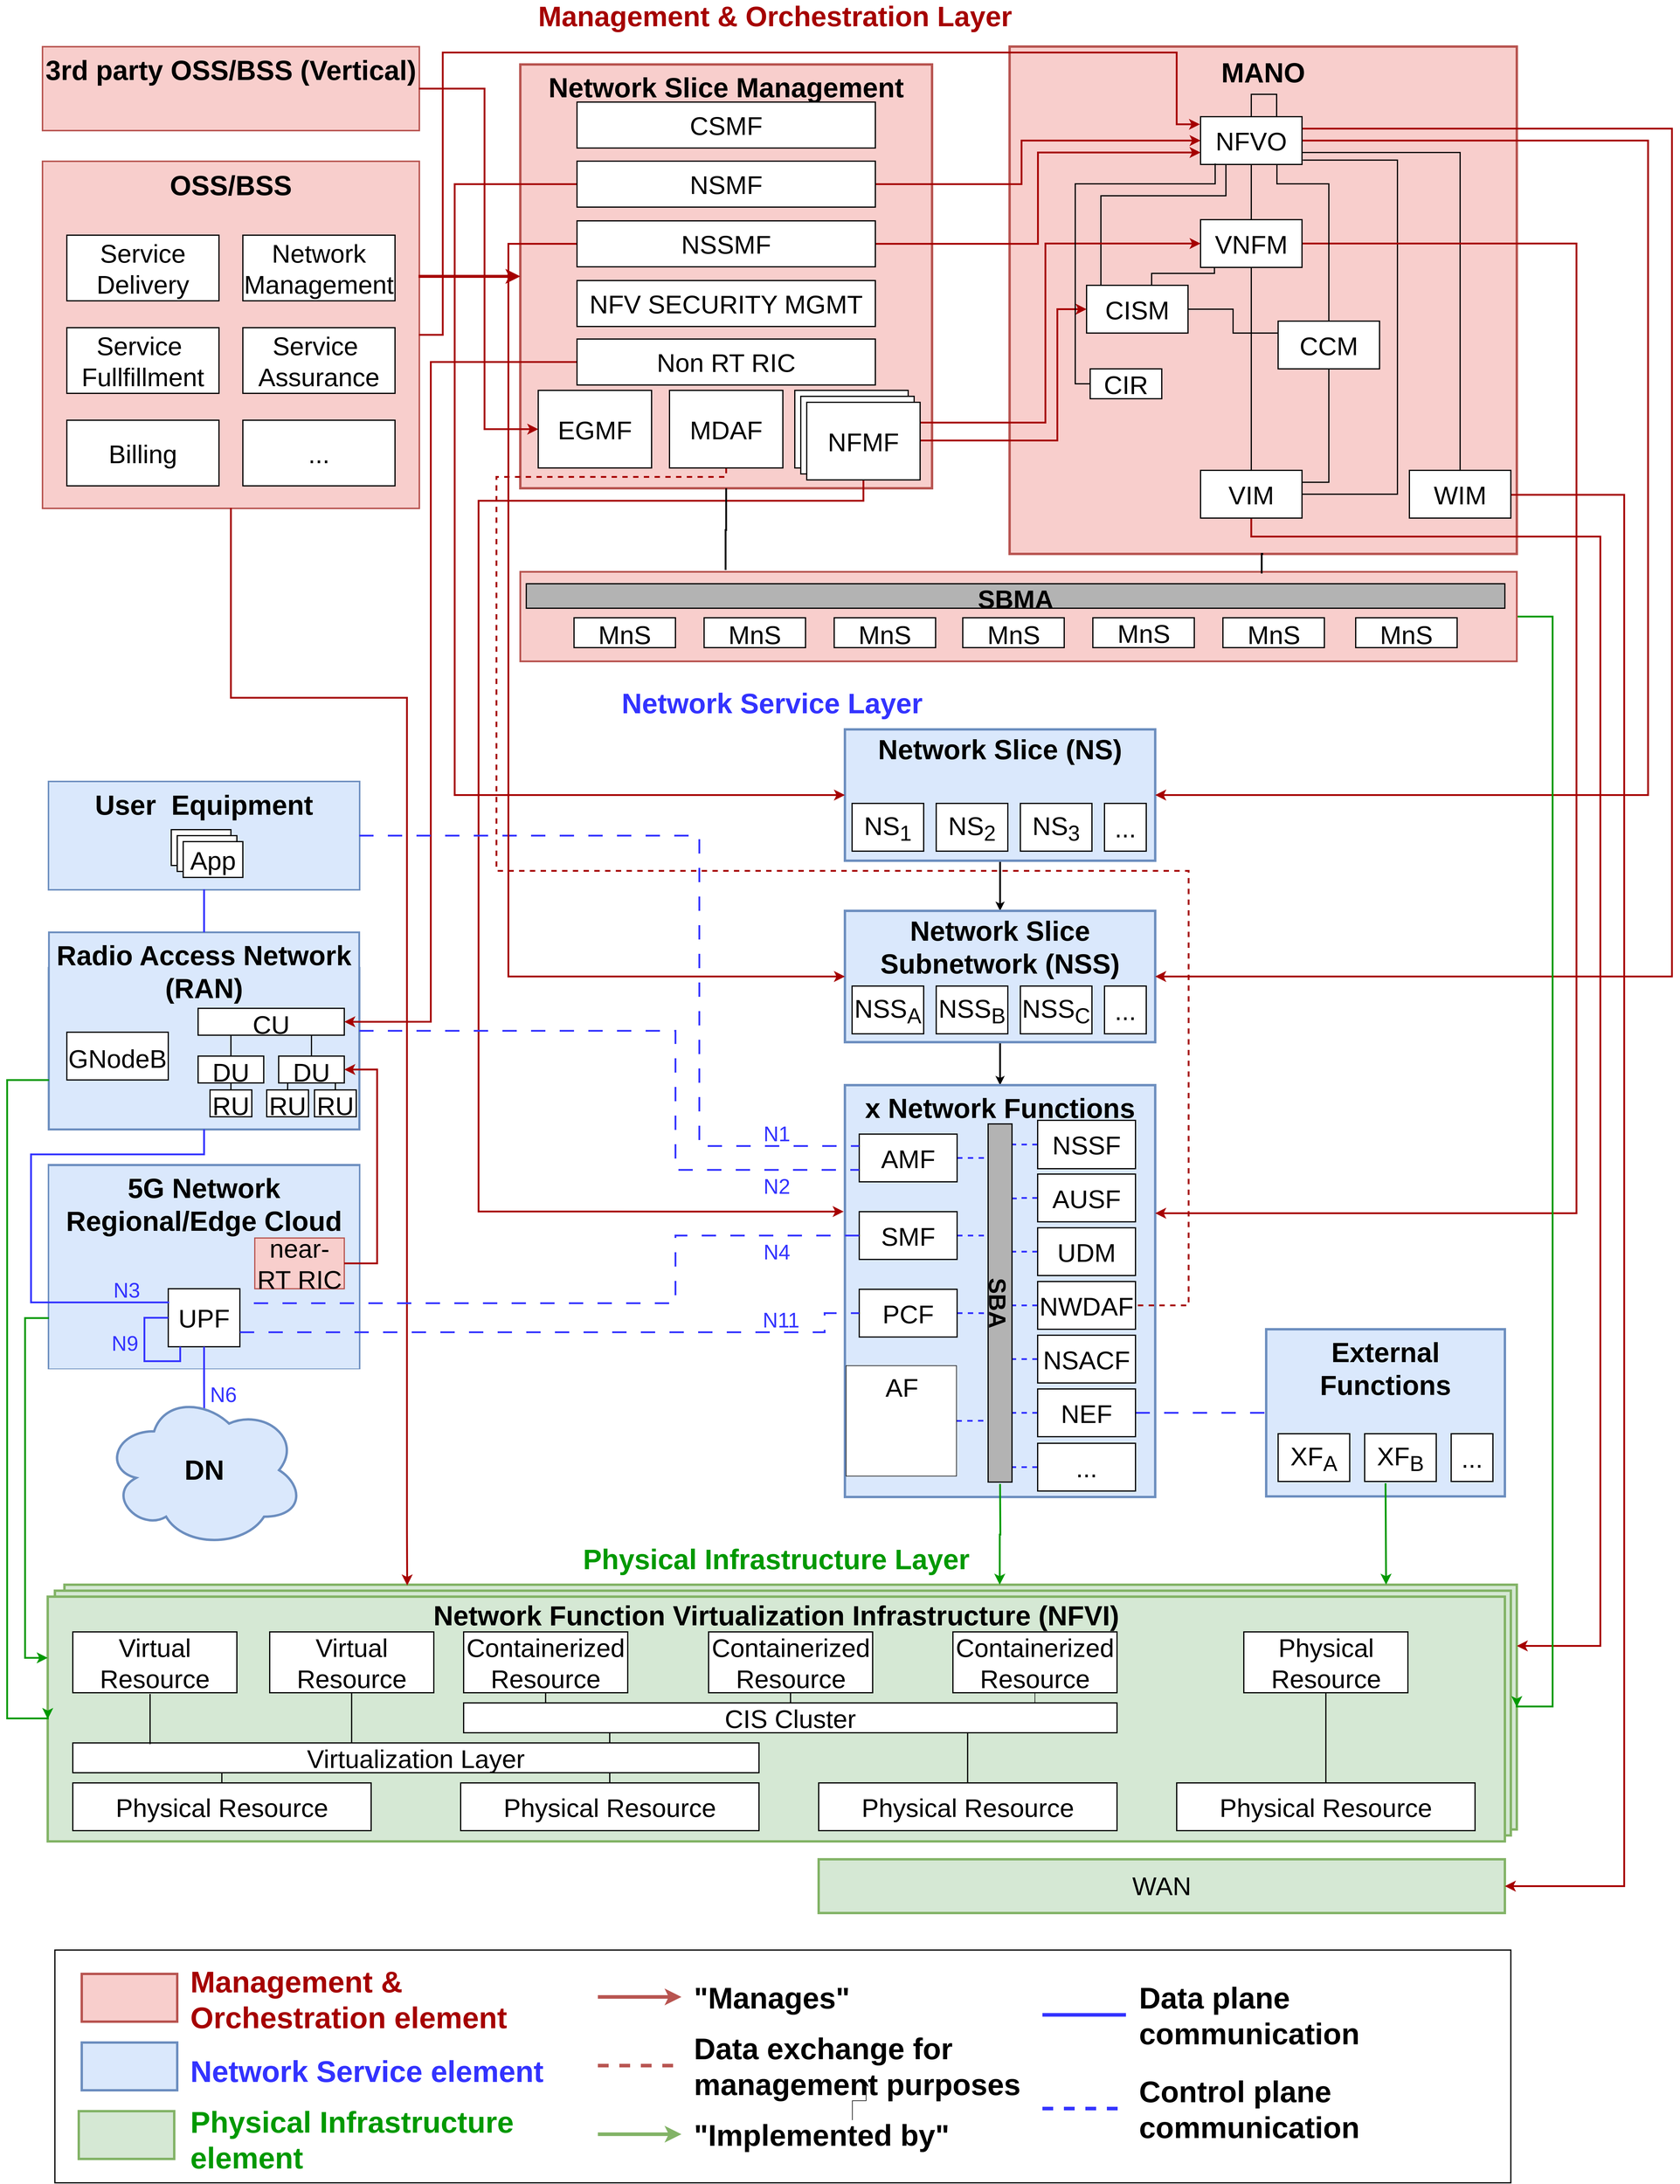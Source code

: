 <mxfile version="24.3.1" type="google">
  <diagram name="Pagina-1" id="8lFkNmtKCD5oF6RoMYMe">
    <mxGraphModel grid="1" page="0" gridSize="10" guides="1" tooltips="1" connect="1" arrows="1" fold="1" pageScale="1" pageWidth="827" pageHeight="1169" math="0" shadow="0">
      <root>
        <mxCell id="0" />
        <mxCell id="1" parent="0" />
        <mxCell id="bSpO7BN7ynkhuzYYFRoZ-52" value="" style="rounded=0;whiteSpace=wrap;html=1;fillColor=#f8cecc;strokeColor=#b85450;strokeWidth=4;" vertex="1" parent="1">
          <mxGeometry x="350" y="-2061" width="690" height="710" as="geometry" />
        </mxCell>
        <mxCell id="bSpO7BN7ynkhuzYYFRoZ-57" value="" style="group;fillColor=#dae8fc;strokeColor=#6c8ebf;strokeWidth=4;" vertex="1" connectable="0" parent="1">
          <mxGeometry x="-440" y="-217" width="520" height="340" as="geometry" />
        </mxCell>
        <mxCell id="bSpO7BN7ynkhuzYYFRoZ-58" value="" style="rounded=0;whiteSpace=wrap;html=1;fillColor=#dae8fc;strokeColor=#6c8ebf;" vertex="1" parent="bSpO7BN7ynkhuzYYFRoZ-57">
          <mxGeometry y="1.214" width="520" height="340" as="geometry" />
        </mxCell>
        <mxCell id="bSpO7BN7ynkhuzYYFRoZ-59" value="&lt;font style=&quot;font-size: 46px;&quot;&gt;&lt;b style=&quot;font-size: 46px;&quot;&gt;5G Network Regional/Edge Cloud&lt;/b&gt;&lt;font style=&quot;font-size: 46px;&quot;&gt;&lt;b style=&quot;font-size: 46px;&quot;&gt;&lt;u style=&quot;font-size: 46px;&quot;&gt;&lt;br style=&quot;font-size: 46px;&quot;&gt;&lt;/u&gt;&lt;/b&gt;&lt;/font&gt;&lt;/font&gt;" style="text;html=1;align=center;verticalAlign=top;whiteSpace=wrap;rounded=0;spacingTop=5;strokeColor=none;fontSize=46;" vertex="1" parent="bSpO7BN7ynkhuzYYFRoZ-57">
          <mxGeometry width="520" height="85" as="geometry" />
        </mxCell>
        <mxCell id="bSpO7BN7ynkhuzYYFRoZ-5" value="&lt;font style=&quot;font-size: 43px;&quot;&gt;UPF&lt;/font&gt;" style="rounded=0;whiteSpace=wrap;html=1;verticalAlign=middle;spacingTop=3;fontSize=43;strokeWidth=2;" vertex="1" parent="bSpO7BN7ynkhuzYYFRoZ-57">
          <mxGeometry x="200" y="207.143" width="120" height="97.143" as="geometry" />
        </mxCell>
        <mxCell id="Zt0NYIdcGdnUJ9LrQltJ-85" value="&lt;font style=&quot;font-size: 43px;&quot;&gt;near-RT RIC&lt;/font&gt;" style="rounded=0;whiteSpace=wrap;html=1;verticalAlign=middle;spacingTop=3;fillColor=#f8cecc;strokeColor=#b85450;fontSize=43;strokeWidth=2;" vertex="1" parent="bSpO7BN7ynkhuzYYFRoZ-57">
          <mxGeometry x="345" y="122.142" width="150" height="85" as="geometry" />
        </mxCell>
        <mxCell id="CqHk4jJskdGlvBJO3M9F-53" style="edgeStyle=orthogonalEdgeStyle;rounded=0;orthogonalLoop=1;jettySize=auto;html=1;exitX=0;exitY=0.5;exitDx=0;exitDy=0;endArrow=none;endFill=0;strokeWidth=3;strokeColor=#3333FF;" edge="1" parent="bSpO7BN7ynkhuzYYFRoZ-57" source="bSpO7BN7ynkhuzYYFRoZ-5">
          <mxGeometry relative="1" as="geometry">
            <mxPoint x="220" y="304.286" as="targetPoint" />
            <Array as="points">
              <mxPoint x="160" y="255.714" />
              <mxPoint x="160" y="328.571" />
              <mxPoint x="220" y="328.571" />
              <mxPoint x="220" y="304.286" />
            </Array>
          </mxGeometry>
        </mxCell>
        <mxCell id="CqHk4jJskdGlvBJO3M9F-57" value="&lt;font color=&quot;#3333ff&quot; style=&quot;font-size: 35px;&quot;&gt;N9&lt;/font&gt;" style="edgeLabel;html=1;align=center;verticalAlign=middle;resizable=0;points=[];labelBackgroundColor=none;fontSize=35;" vertex="1" connectable="0" parent="bSpO7BN7ynkhuzYYFRoZ-57">
          <mxGeometry x="132" y="292.143" as="geometry">
            <mxPoint x="-5" y="6" as="offset" />
          </mxGeometry>
        </mxCell>
        <mxCell id="bSpO7BN7ynkhuzYYFRoZ-1" value="" style="rounded=0;whiteSpace=wrap;html=1;fillColor=#d5e8d4;strokeColor=#82b366;strokeWidth=4;" vertex="1" parent="1">
          <mxGeometry x="-414" y="486" width="2434" height="410" as="geometry" />
        </mxCell>
        <mxCell id="bSpO7BN7ynkhuzYYFRoZ-3" value="" style="rounded=0;whiteSpace=wrap;html=1;fillColor=#d5e8d4;strokeColor=#82b366;strokeWidth=4;" vertex="1" parent="1">
          <mxGeometry x="-430" y="496" width="2440" height="410" as="geometry" />
        </mxCell>
        <mxCell id="bSpO7BN7ynkhuzYYFRoZ-4" value="" style="rounded=0;whiteSpace=wrap;html=1;" vertex="1" parent="1">
          <mxGeometry x="-410" y="759" width="120" height="60" as="geometry" />
        </mxCell>
        <mxCell id="CqHk4jJskdGlvBJO3M9F-51" style="edgeStyle=orthogonalEdgeStyle;rounded=0;orthogonalLoop=1;jettySize=auto;html=1;exitX=0.5;exitY=1;exitDx=0;exitDy=0;entryX=0.5;entryY=0;entryDx=0;entryDy=0;strokeWidth=3;" edge="1" parent="1" source="bSpO7BN7ynkhuzYYFRoZ-10" target="bSpO7BN7ynkhuzYYFRoZ-20">
          <mxGeometry relative="1" as="geometry" />
        </mxCell>
        <mxCell id="bSpO7BN7ynkhuzYYFRoZ-10" value="" style="rounded=0;whiteSpace=wrap;html=1;container=0;fillColor=#dae8fc;strokeColor=#6c8ebf;strokeWidth=4;" vertex="1" parent="1">
          <mxGeometry x="894" y="-947" width="520" height="220" as="geometry" />
        </mxCell>
        <mxCell id="bSpO7BN7ynkhuzYYFRoZ-11" value="&lt;font style=&quot;font-size: 46px;&quot;&gt;&lt;b&gt;Network Slice (NS)&lt;br&gt;&lt;/b&gt;&lt;/font&gt;" style="text;html=1;align=center;verticalAlign=top;whiteSpace=wrap;rounded=0;spacingTop=0;container=0;" vertex="1" parent="1">
          <mxGeometry x="894" y="-947" width="520" height="70" as="geometry" />
        </mxCell>
        <mxCell id="bSpO7BN7ynkhuzYYFRoZ-12" value="&lt;font style=&quot;font-size: 43px;&quot;&gt;NS&lt;sub&gt;1&lt;/sub&gt;&lt;/font&gt;" style="rounded=0;whiteSpace=wrap;html=1;verticalAlign=middle;spacingTop=3;container=0;fontSize=43;strokeWidth=2;" vertex="1" parent="1">
          <mxGeometry x="906" y="-823" width="120" height="80" as="geometry" />
        </mxCell>
        <mxCell id="bSpO7BN7ynkhuzYYFRoZ-13" value="&lt;font style=&quot;font-size: 43px;&quot;&gt;NS&lt;sub&gt;2&lt;/sub&gt;&lt;/font&gt;" style="rounded=0;whiteSpace=wrap;html=1;verticalAlign=middle;spacingTop=3;container=0;fontSize=43;strokeWidth=2;" vertex="1" parent="1">
          <mxGeometry x="1047" y="-823" width="120" height="80" as="geometry" />
        </mxCell>
        <mxCell id="bSpO7BN7ynkhuzYYFRoZ-14" value="&lt;font style=&quot;font-size: 43px;&quot;&gt;NS&lt;sub&gt;3&lt;/sub&gt;&lt;/font&gt;" style="rounded=0;whiteSpace=wrap;html=1;verticalAlign=middle;spacingTop=3;container=0;fontSize=43;strokeWidth=2;" vertex="1" parent="1">
          <mxGeometry x="1188" y="-823" width="120" height="80" as="geometry" />
        </mxCell>
        <mxCell id="bSpO7BN7ynkhuzYYFRoZ-15" value="&lt;font style=&quot;font-size: 43px;&quot;&gt;...&lt;/font&gt;" style="rounded=0;whiteSpace=wrap;html=1;verticalAlign=middle;spacingTop=3;container=0;fontSize=43;strokeWidth=2;" vertex="1" parent="1">
          <mxGeometry x="1329" y="-823" width="70" height="80" as="geometry" />
        </mxCell>
        <mxCell id="CqHk4jJskdGlvBJO3M9F-30" style="edgeStyle=orthogonalEdgeStyle;rounded=0;orthogonalLoop=1;jettySize=auto;html=1;strokeWidth=3;exitX=0.5;exitY=1;exitDx=0;exitDy=0;entryX=0.5;entryY=0;entryDx=0;entryDy=0;" edge="1" parent="1" source="bSpO7BN7ynkhuzYYFRoZ-19" target="bSpO7BN7ynkhuzYYFRoZ-26">
          <mxGeometry relative="1" as="geometry">
            <mxPoint x="1134" y="-425" as="sourcePoint" />
            <mxPoint x="1194" y="-395" as="targetPoint" />
          </mxGeometry>
        </mxCell>
        <mxCell id="bSpO7BN7ynkhuzYYFRoZ-19" value="" style="rounded=0;whiteSpace=wrap;html=1;container=0;fillColor=#dae8fc;strokeColor=#6c8ebf;strokeWidth=4;" vertex="1" parent="1">
          <mxGeometry x="894" y="-643" width="520" height="220" as="geometry" />
        </mxCell>
        <mxCell id="bSpO7BN7ynkhuzYYFRoZ-20" value="&lt;font style=&quot;font-size: 41px;&quot;&gt;&lt;b style=&quot;font-size: 46px;&quot;&gt;&lt;font style=&quot;font-size: 46px;&quot;&gt;Network Slice Subnetwork (NSS)&lt;br&gt;&lt;/font&gt;&lt;/b&gt;&lt;/font&gt;" style="text;html=1;align=center;verticalAlign=top;whiteSpace=wrap;rounded=0;spacingTop=0;container=0;" vertex="1" parent="1">
          <mxGeometry x="894" y="-643" width="520" height="80" as="geometry" />
        </mxCell>
        <mxCell id="bSpO7BN7ynkhuzYYFRoZ-21" value="&lt;font style=&quot;font-size: 43px;&quot;&gt;NSS&lt;sub&gt;A&lt;br style=&quot;font-size: 43px;&quot;&gt;&lt;/sub&gt;&lt;/font&gt;" style="rounded=0;whiteSpace=wrap;html=1;verticalAlign=middle;spacingTop=3;container=0;fontSize=43;strokeWidth=2;" vertex="1" parent="1">
          <mxGeometry x="906" y="-517" width="120" height="80" as="geometry" />
        </mxCell>
        <mxCell id="bSpO7BN7ynkhuzYYFRoZ-22" value="&lt;font style=&quot;font-size: 43px;&quot;&gt;NSS&lt;sub&gt;B&lt;/sub&gt;&lt;/font&gt;" style="rounded=0;whiteSpace=wrap;html=1;verticalAlign=middle;spacingTop=3;container=0;fontSize=43;strokeWidth=2;" vertex="1" parent="1">
          <mxGeometry x="1047" y="-517" width="120" height="80" as="geometry" />
        </mxCell>
        <mxCell id="bSpO7BN7ynkhuzYYFRoZ-23" value="&lt;font style=&quot;font-size: 43px;&quot;&gt;NSS&lt;sub&gt;C&lt;/sub&gt;&lt;/font&gt;" style="rounded=0;whiteSpace=wrap;html=1;verticalAlign=middle;spacingTop=3;container=0;fontSize=43;strokeWidth=2;" vertex="1" parent="1">
          <mxGeometry x="1188" y="-517" width="120" height="80" as="geometry" />
        </mxCell>
        <mxCell id="bSpO7BN7ynkhuzYYFRoZ-24" value="&lt;font style=&quot;font-size: 43px;&quot;&gt;...&lt;/font&gt;" style="rounded=0;whiteSpace=wrap;html=1;verticalAlign=middle;spacingTop=3;container=0;fontSize=43;strokeWidth=2;" vertex="1" parent="1">
          <mxGeometry x="1329" y="-517" width="70" height="80" as="geometry" />
        </mxCell>
        <mxCell id="bSpO7BN7ynkhuzYYFRoZ-25" value="" style="rounded=0;whiteSpace=wrap;html=1;container=0;fillColor=#dae8fc;strokeColor=#6c8ebf;strokeWidth=4;" vertex="1" parent="1">
          <mxGeometry x="894" y="-351" width="520" height="690" as="geometry" />
        </mxCell>
        <mxCell id="bSpO7BN7ynkhuzYYFRoZ-26" value="&lt;font style=&quot;font-size: 41px;&quot;&gt;&lt;b style=&quot;font-size: 46px;&quot;&gt;&lt;font style=&quot;font-size: 46px;&quot;&gt;x Network Functions&lt;br&gt;&lt;/font&gt;&lt;/b&gt;&lt;/font&gt;" style="text;html=1;align=center;verticalAlign=top;whiteSpace=wrap;rounded=0;spacingTop=5;container=0;" vertex="1" parent="1">
          <mxGeometry x="894" y="-351" width="520" height="70" as="geometry" />
        </mxCell>
        <mxCell id="CqHk4jJskdGlvBJO3M9F-37" style="edgeStyle=orthogonalEdgeStyle;rounded=0;orthogonalLoop=1;jettySize=auto;html=1;exitX=1;exitY=0.5;exitDx=0;exitDy=0;strokeColor=#3333FF;strokeWidth=3;endArrow=none;endFill=0;dashed=1;" edge="1" parent="1" source="bSpO7BN7ynkhuzYYFRoZ-27">
          <mxGeometry relative="1" as="geometry">
            <mxPoint x="1154" y="-229" as="targetPoint" />
          </mxGeometry>
        </mxCell>
        <mxCell id="bSpO7BN7ynkhuzYYFRoZ-27" value="&lt;font style=&quot;font-size: 43px;&quot;&gt;AMF&lt;br style=&quot;font-size: 43px;&quot;&gt;&lt;/font&gt;" style="rounded=0;whiteSpace=wrap;html=1;verticalAlign=middle;spacingTop=3;container=0;fontSize=43;strokeWidth=2;" vertex="1" parent="1">
          <mxGeometry x="918" y="-269" width="164" height="80" as="geometry" />
        </mxCell>
        <mxCell id="CqHk4jJskdGlvBJO3M9F-39" style="edgeStyle=orthogonalEdgeStyle;rounded=0;orthogonalLoop=1;jettySize=auto;html=1;exitX=1;exitY=0.5;exitDx=0;exitDy=0;strokeColor=#3333FF;strokeWidth=3;endArrow=none;endFill=0;dashed=1;" edge="1" parent="1" source="bSpO7BN7ynkhuzYYFRoZ-28">
          <mxGeometry relative="1" as="geometry">
            <mxPoint x="1154" y="-99.176" as="targetPoint" />
          </mxGeometry>
        </mxCell>
        <mxCell id="bSpO7BN7ynkhuzYYFRoZ-28" value="&lt;font style=&quot;font-size: 43px;&quot;&gt;SMF&lt;/font&gt;" style="rounded=0;whiteSpace=wrap;html=1;verticalAlign=middle;spacingTop=3;container=0;fontSize=43;strokeWidth=2;" vertex="1" parent="1">
          <mxGeometry x="918" y="-139" width="164" height="80" as="geometry" />
        </mxCell>
        <mxCell id="CqHk4jJskdGlvBJO3M9F-40" style="edgeStyle=orthogonalEdgeStyle;rounded=0;orthogonalLoop=1;jettySize=auto;html=1;exitX=1;exitY=0.5;exitDx=0;exitDy=0;strokeColor=#3333FF;strokeWidth=3;endArrow=none;endFill=0;dashed=1;" edge="1" parent="1" source="bSpO7BN7ynkhuzYYFRoZ-29">
          <mxGeometry relative="1" as="geometry">
            <mxPoint x="1154" y="31.412" as="targetPoint" />
          </mxGeometry>
        </mxCell>
        <mxCell id="bSpO7BN7ynkhuzYYFRoZ-29" value="&lt;font style=&quot;font-size: 43px;&quot;&gt;PCF&lt;/font&gt;" style="rounded=0;whiteSpace=wrap;html=1;verticalAlign=middle;spacingTop=3;container=0;fontSize=43;strokeWidth=2;" vertex="1" parent="1">
          <mxGeometry x="918" y="-9" width="164" height="80" as="geometry" />
        </mxCell>
        <mxCell id="CqHk4jJskdGlvBJO3M9F-41" style="edgeStyle=orthogonalEdgeStyle;rounded=0;orthogonalLoop=1;jettySize=auto;html=1;exitX=0;exitY=0.5;exitDx=0;exitDy=0;strokeColor=#3333FF;strokeWidth=3;endArrow=none;endFill=0;dashed=1;" edge="1" parent="1" source="bSpO7BN7ynkhuzYYFRoZ-33">
          <mxGeometry relative="1" as="geometry">
            <mxPoint x="1154" y="-252" as="targetPoint" />
            <Array as="points">
              <mxPoint x="1184" y="-252" />
              <mxPoint x="1184" y="-252" />
            </Array>
          </mxGeometry>
        </mxCell>
        <mxCell id="bSpO7BN7ynkhuzYYFRoZ-33" value="&lt;font style=&quot;font-size: 43px;&quot;&gt;NSSF&lt;/font&gt;" style="rounded=0;whiteSpace=wrap;html=1;verticalAlign=middle;spacingTop=3;container=0;fontSize=43;strokeWidth=2;" vertex="1" parent="1">
          <mxGeometry x="1217" y="-292" width="164" height="81" as="geometry" />
        </mxCell>
        <mxCell id="CqHk4jJskdGlvBJO3M9F-42" style="edgeStyle=orthogonalEdgeStyle;rounded=0;orthogonalLoop=1;jettySize=auto;html=1;exitX=0;exitY=0.5;exitDx=0;exitDy=0;strokeColor=#3333FF;strokeWidth=3;endArrow=none;endFill=0;dashed=1;" edge="1" parent="1" source="bSpO7BN7ynkhuzYYFRoZ-35">
          <mxGeometry relative="1" as="geometry">
            <mxPoint x="1154" y="-161.529" as="targetPoint" />
          </mxGeometry>
        </mxCell>
        <mxCell id="bSpO7BN7ynkhuzYYFRoZ-35" value="&lt;font style=&quot;font-size: 43px;&quot;&gt;AUSF&lt;/font&gt;" style="rounded=0;whiteSpace=wrap;html=1;verticalAlign=middle;spacingTop=3;container=0;fontSize=43;strokeWidth=2;" vertex="1" parent="1">
          <mxGeometry x="1217" y="-202" width="164" height="80" as="geometry" />
        </mxCell>
        <mxCell id="CqHk4jJskdGlvBJO3M9F-43" style="edgeStyle=orthogonalEdgeStyle;rounded=0;orthogonalLoop=1;jettySize=auto;html=1;exitX=0;exitY=0.5;exitDx=0;exitDy=0;strokeColor=#3333FF;strokeWidth=3;endArrow=none;endFill=0;dashed=1;" edge="1" parent="1" source="bSpO7BN7ynkhuzYYFRoZ-36">
          <mxGeometry relative="1" as="geometry">
            <mxPoint x="1154" y="-72.118" as="targetPoint" />
          </mxGeometry>
        </mxCell>
        <mxCell id="bSpO7BN7ynkhuzYYFRoZ-36" value="&lt;font style=&quot;font-size: 43px;&quot;&gt;UDM&lt;/font&gt;" style="rounded=0;whiteSpace=wrap;html=1;verticalAlign=middle;spacingTop=3;container=0;fontSize=43;strokeWidth=2;" vertex="1" parent="1">
          <mxGeometry x="1217" y="-112" width="164" height="80" as="geometry" />
        </mxCell>
        <mxCell id="CqHk4jJskdGlvBJO3M9F-44" style="edgeStyle=orthogonalEdgeStyle;rounded=0;orthogonalLoop=1;jettySize=auto;html=1;exitX=0;exitY=0.5;exitDx=0;exitDy=0;strokeColor=#3333FF;strokeWidth=3;endArrow=none;endFill=0;dashed=1;" edge="1" parent="1" source="bSpO7BN7ynkhuzYYFRoZ-37">
          <mxGeometry relative="1" as="geometry">
            <mxPoint x="1154" y="18" as="targetPoint" />
            <Array as="points">
              <mxPoint x="1177" y="18" />
            </Array>
          </mxGeometry>
        </mxCell>
        <mxCell id="bSpO7BN7ynkhuzYYFRoZ-37" value="&lt;font style=&quot;font-size: 43px;&quot;&gt;NWDAF&lt;/font&gt;" style="rounded=0;whiteSpace=wrap;html=1;verticalAlign=middle;spacingTop=3;container=0;fontSize=43;strokeWidth=2;" vertex="1" parent="1">
          <mxGeometry x="1217" y="-22" width="164" height="80" as="geometry" />
        </mxCell>
        <mxCell id="CqHk4jJskdGlvBJO3M9F-45" style="edgeStyle=orthogonalEdgeStyle;rounded=0;orthogonalLoop=1;jettySize=auto;html=1;exitX=0;exitY=0.5;exitDx=0;exitDy=0;strokeColor=#3333FF;strokeWidth=3;endArrow=none;endFill=0;dashed=1;" edge="1" parent="1" source="bSpO7BN7ynkhuzYYFRoZ-38">
          <mxGeometry relative="1" as="geometry">
            <mxPoint x="1154" y="107.882" as="targetPoint" />
          </mxGeometry>
        </mxCell>
        <mxCell id="bSpO7BN7ynkhuzYYFRoZ-38" value="&lt;font style=&quot;font-size: 43px;&quot;&gt;NSACF&lt;/font&gt;" style="rounded=0;whiteSpace=wrap;html=1;verticalAlign=middle;spacingTop=3;container=0;fontSize=43;strokeWidth=2;" vertex="1" parent="1">
          <mxGeometry x="1217" y="68" width="164" height="80" as="geometry" />
        </mxCell>
        <mxCell id="CqHk4jJskdGlvBJO3M9F-46" style="edgeStyle=orthogonalEdgeStyle;rounded=0;orthogonalLoop=1;jettySize=auto;html=1;exitX=0;exitY=0.5;exitDx=0;exitDy=0;strokeColor=#3333FF;strokeWidth=3;endArrow=none;endFill=0;dashed=1;" edge="1" parent="1" source="bSpO7BN7ynkhuzYYFRoZ-39">
          <mxGeometry relative="1" as="geometry">
            <mxPoint x="1154" y="198.471" as="targetPoint" />
            <Array as="points">
              <mxPoint x="1174" y="198" />
            </Array>
          </mxGeometry>
        </mxCell>
        <mxCell id="CqHk4jJskdGlvBJO3M9F-48" style="edgeStyle=orthogonalEdgeStyle;rounded=0;orthogonalLoop=1;jettySize=auto;html=1;exitX=1;exitY=0.5;exitDx=0;exitDy=0;endArrow=none;endFill=0;strokeWidth=3;strokeColor=#3333FF;dashed=1;dashPattern=8 8;" edge="1" parent="1" source="bSpO7BN7ynkhuzYYFRoZ-39" target="bSpO7BN7ynkhuzYYFRoZ-45">
          <mxGeometry relative="1" as="geometry" />
        </mxCell>
        <mxCell id="bSpO7BN7ynkhuzYYFRoZ-39" value="&lt;font style=&quot;font-size: 43px;&quot;&gt;NEF&lt;/font&gt;" style="rounded=0;whiteSpace=wrap;html=1;verticalAlign=middle;spacingTop=3;container=0;fontSize=43;strokeWidth=2;" vertex="1" parent="1">
          <mxGeometry x="1217" y="158" width="164" height="80" as="geometry" />
        </mxCell>
        <mxCell id="CqHk4jJskdGlvBJO3M9F-47" style="edgeStyle=orthogonalEdgeStyle;rounded=0;orthogonalLoop=1;jettySize=auto;html=1;exitX=0;exitY=0.5;exitDx=0;exitDy=0;strokeColor=#3333FF;strokeWidth=3;endArrow=none;endFill=0;dashed=1;" edge="1" parent="1" source="bSpO7BN7ynkhuzYYFRoZ-40">
          <mxGeometry relative="1" as="geometry">
            <mxPoint x="1154" y="289.059" as="targetPoint" />
          </mxGeometry>
        </mxCell>
        <mxCell id="bSpO7BN7ynkhuzYYFRoZ-40" value="&lt;font style=&quot;font-size: 43px;&quot;&gt;...&lt;/font&gt;" style="rounded=0;whiteSpace=wrap;html=1;verticalAlign=middle;spacingTop=3;container=0;fontSize=43;strokeWidth=2;" vertex="1" parent="1">
          <mxGeometry x="1217" y="249" width="164" height="80" as="geometry" />
        </mxCell>
        <mxCell id="bSpO7BN7ynkhuzYYFRoZ-42" value="" style="group;fontSize=43;strokeWidth=2;" vertex="1" connectable="0" parent="1">
          <mxGeometry x="896" y="119" width="186" height="185" as="geometry" />
        </mxCell>
        <mxCell id="CqHk4jJskdGlvBJO3M9F-49" style="edgeStyle=orthogonalEdgeStyle;rounded=0;orthogonalLoop=1;jettySize=auto;html=1;strokeColor=#3333FF;endArrow=none;endFill=0;dashed=1;strokeWidth=3;exitX=1;exitY=0.5;exitDx=0;exitDy=0;" edge="1" parent="bSpO7BN7ynkhuzYYFRoZ-42" source="bSpO7BN7ynkhuzYYFRoZ-31">
          <mxGeometry relative="1" as="geometry">
            <mxPoint x="258" y="92" as="targetPoint" />
            <mxPoint x="188" y="92" as="sourcePoint" />
          </mxGeometry>
        </mxCell>
        <mxCell id="bSpO7BN7ynkhuzYYFRoZ-31" value="" style="rounded=0;whiteSpace=wrap;html=1;verticalAlign=middle;spacingTop=3;container=0;aspect=fixed;" vertex="1" parent="bSpO7BN7ynkhuzYYFRoZ-42">
          <mxGeometry width="185" height="185" as="geometry" />
        </mxCell>
        <mxCell id="bSpO7BN7ynkhuzYYFRoZ-32" value="&lt;font style=&quot;font-size: 43px;&quot;&gt;AF&lt;br style=&quot;font-size: 43px;&quot;&gt;&lt;/font&gt;" style="text;html=1;align=center;verticalAlign=top;whiteSpace=wrap;rounded=0;spacingTop=5;container=0;aspect=fixed;fontSize=43;" vertex="1" parent="bSpO7BN7ynkhuzYYFRoZ-42">
          <mxGeometry x="1" width="185" height="43.6" as="geometry" />
        </mxCell>
        <mxCell id="bSpO7BN7ynkhuzYYFRoZ-44" value="" style="group;strokeWidth=3;" vertex="1" connectable="0" parent="1">
          <mxGeometry x="1480" y="58" width="520" height="280" as="geometry" />
        </mxCell>
        <mxCell id="bSpO7BN7ynkhuzYYFRoZ-45" value="" style="rounded=0;whiteSpace=wrap;html=1;fillColor=#dae8fc;strokeColor=#6c8ebf;strokeWidth=4;" vertex="1" parent="bSpO7BN7ynkhuzYYFRoZ-44">
          <mxGeometry x="120" width="400" height="280" as="geometry" />
        </mxCell>
        <mxCell id="bSpO7BN7ynkhuzYYFRoZ-46" value="&lt;font style=&quot;font-size: 46px;&quot;&gt;&lt;b&gt;External Functions&lt;br&gt;&lt;/b&gt;&lt;/font&gt;" style="text;html=1;align=center;verticalAlign=top;whiteSpace=wrap;rounded=0;spacingTop=5;" vertex="1" parent="bSpO7BN7ynkhuzYYFRoZ-44">
          <mxGeometry x="120" width="400" height="70" as="geometry" />
        </mxCell>
        <mxCell id="I8OBwHhBF3oGMgnZNRx6-13" value="&lt;font style=&quot;font-size: 43px;&quot;&gt;XF&lt;sub&gt;A&lt;/sub&gt;&lt;/font&gt;" style="rounded=0;whiteSpace=wrap;html=1;verticalAlign=middle;spacingTop=3;container=0;fontSize=43;strokeWidth=2;" vertex="1" parent="bSpO7BN7ynkhuzYYFRoZ-44">
          <mxGeometry x="140" y="175" width="120" height="80" as="geometry" />
        </mxCell>
        <mxCell id="I8OBwHhBF3oGMgnZNRx6-14" value="&lt;font style=&quot;font-size: 43px;&quot;&gt;XF&lt;sub&gt;B&lt;/sub&gt;&lt;/font&gt;" style="rounded=0;whiteSpace=wrap;html=1;verticalAlign=middle;spacingTop=3;container=0;fontSize=43;strokeWidth=2;" vertex="1" parent="bSpO7BN7ynkhuzYYFRoZ-44">
          <mxGeometry x="285" y="175" width="120" height="80" as="geometry" />
        </mxCell>
        <mxCell id="I8OBwHhBF3oGMgnZNRx6-15" value="&lt;font style=&quot;font-size: 43px;&quot;&gt;...&lt;/font&gt;" style="rounded=0;whiteSpace=wrap;html=1;verticalAlign=middle;spacingTop=3;container=0;fontSize=43;strokeWidth=2;" vertex="1" parent="bSpO7BN7ynkhuzYYFRoZ-44">
          <mxGeometry x="430" y="175" width="70" height="80" as="geometry" />
        </mxCell>
        <mxCell id="bSpO7BN7ynkhuzYYFRoZ-2" value="" style="rounded=0;whiteSpace=wrap;html=1;fillColor=#d5e8d4;strokeColor=#82b366;strokeWidth=4;" vertex="1" parent="1">
          <mxGeometry x="-442" y="506" width="2442" height="410" as="geometry" />
        </mxCell>
        <mxCell id="bSpO7BN7ynkhuzYYFRoZ-48" value="" style="group;fillColor=#f8cecc;strokeColor=#b85450;strokeWidth=4;" connectable="0" vertex="1" parent="1">
          <mxGeometry x="-450" y="-1898" width="630" height="580" as="geometry" />
        </mxCell>
        <mxCell id="bSpO7BN7ynkhuzYYFRoZ-49" value="" style="rounded=0;whiteSpace=wrap;html=1;fillColor=#f8cecc;strokeColor=#b85450;" vertex="1" parent="bSpO7BN7ynkhuzYYFRoZ-48">
          <mxGeometry width="630" height="580" as="geometry" />
        </mxCell>
        <mxCell id="bSpO7BN7ynkhuzYYFRoZ-50" value="&lt;font style=&quot;font-size: 46px;&quot;&gt;&lt;b&gt;OSS/BSS&lt;br&gt;&lt;/b&gt;&lt;/font&gt;" style="text;html=1;align=center;verticalAlign=top;whiteSpace=wrap;rounded=0;spacingTop=5;fontSize=47;" vertex="1" parent="bSpO7BN7ynkhuzYYFRoZ-48">
          <mxGeometry width="630" height="145" as="geometry" />
        </mxCell>
        <mxCell id="CqHk4jJskdGlvBJO3M9F-74" value="&lt;font style=&quot;font-size: 43px;&quot;&gt;Service Delivery&lt;br style=&quot;font-size: 43px;&quot;&gt;&lt;/font&gt;" style="rounded=0;whiteSpace=wrap;html=1;verticalAlign=middle;spacingTop=3;container=0;fontSize=43;strokeWidth=2;" vertex="1" parent="bSpO7BN7ynkhuzYYFRoZ-48">
          <mxGeometry x="40" y="123" width="255" height="110" as="geometry" />
        </mxCell>
        <mxCell id="CqHk4jJskdGlvBJO3M9F-75" value="&lt;font style=&quot;font-size: 43px;&quot;&gt;Network Management&lt;br style=&quot;font-size: 43px;&quot;&gt;&lt;/font&gt;" style="rounded=0;whiteSpace=wrap;html=1;verticalAlign=middle;spacingTop=3;container=0;fontSize=43;strokeWidth=2;" vertex="1" parent="bSpO7BN7ynkhuzYYFRoZ-48">
          <mxGeometry x="335" y="123" width="255" height="110" as="geometry" />
        </mxCell>
        <mxCell id="CqHk4jJskdGlvBJO3M9F-76" value="&lt;font style=&quot;font-size: 43px;&quot;&gt;Service&amp;nbsp; Fullfillment&lt;br style=&quot;font-size: 43px;&quot;&gt;&lt;/font&gt;" style="rounded=0;whiteSpace=wrap;html=1;verticalAlign=middle;spacingTop=3;container=0;fontSize=43;strokeWidth=2;" vertex="1" parent="bSpO7BN7ynkhuzYYFRoZ-48">
          <mxGeometry x="40" y="278" width="255" height="110" as="geometry" />
        </mxCell>
        <mxCell id="CqHk4jJskdGlvBJO3M9F-86" value="&lt;font style=&quot;font-size: 43px;&quot;&gt;Service&amp;nbsp; Assurance&lt;br style=&quot;font-size: 43px;&quot;&gt;&lt;/font&gt;" style="rounded=0;whiteSpace=wrap;html=1;verticalAlign=middle;spacingTop=3;container=0;fontSize=43;strokeWidth=2;" vertex="1" parent="bSpO7BN7ynkhuzYYFRoZ-48">
          <mxGeometry x="335" y="278" width="255" height="110" as="geometry" />
        </mxCell>
        <mxCell id="CqHk4jJskdGlvBJO3M9F-88" value="&lt;font style=&quot;font-size: 43px;&quot;&gt;...&lt;/font&gt;" style="rounded=0;whiteSpace=wrap;html=1;verticalAlign=middle;spacingTop=3;container=0;fontSize=43;strokeWidth=2;" vertex="1" parent="bSpO7BN7ynkhuzYYFRoZ-48">
          <mxGeometry x="335" y="433" width="255" height="110" as="geometry" />
        </mxCell>
        <mxCell id="CqHk4jJskdGlvBJO3M9F-87" value="&lt;font style=&quot;font-size: 43px;&quot;&gt;Billing&lt;br style=&quot;font-size: 43px;&quot;&gt;&lt;/font&gt;" style="rounded=0;whiteSpace=wrap;html=1;verticalAlign=middle;spacingTop=3;container=0;fontSize=43;aspect=fixed;strokeWidth=2;" vertex="1" parent="bSpO7BN7ynkhuzYYFRoZ-48">
          <mxGeometry x="40" y="433" width="255" height="110" as="geometry" />
        </mxCell>
        <mxCell id="bSpO7BN7ynkhuzYYFRoZ-61" value="" style="group;fillColor=#dae8fc;strokeColor=#6c8ebf;strokeWidth=4;" vertex="1" connectable="0" parent="1">
          <mxGeometry x="-440" y="-859" width="520" height="180" as="geometry" />
        </mxCell>
        <mxCell id="n17JWOJfK9OWtjPt9God-1" value="" style="rounded=0;whiteSpace=wrap;html=1;fillColor=#dae8fc;strokeColor=#6c8ebf;" vertex="1" parent="bSpO7BN7ynkhuzYYFRoZ-61">
          <mxGeometry width="520" height="180" as="geometry" />
        </mxCell>
        <mxCell id="n17JWOJfK9OWtjPt9God-2" value="&lt;font style=&quot;font-size: 46px;&quot;&gt;&lt;b style=&quot;font-size: 46px;&quot;&gt;&lt;font style=&quot;font-size: 46px;&quot;&gt;User&amp;nbsp; Equipment&lt;/font&gt;&lt;/b&gt;&lt;/font&gt;" style="text;html=1;align=center;verticalAlign=top;whiteSpace=wrap;rounded=0;spacingTop=5;fontSize=46;" vertex="1" parent="bSpO7BN7ynkhuzYYFRoZ-61">
          <mxGeometry width="520" height="70" as="geometry" />
        </mxCell>
        <mxCell id="CqHk4jJskdGlvBJO3M9F-71" value="&lt;font style=&quot;font-size: 27px;&quot;&gt;App&lt;/font&gt;" style="rounded=0;whiteSpace=wrap;html=1;verticalAlign=middle;spacingTop=3;strokeWidth=2;" vertex="1" parent="bSpO7BN7ynkhuzYYFRoZ-61">
          <mxGeometry x="205" y="80" width="100" height="60" as="geometry" />
        </mxCell>
        <mxCell id="CqHk4jJskdGlvBJO3M9F-72" value="&lt;font style=&quot;font-size: 27px;&quot;&gt;App&lt;/font&gt;" style="rounded=0;whiteSpace=wrap;html=1;verticalAlign=middle;spacingTop=3;strokeWidth=2;" vertex="1" parent="bSpO7BN7ynkhuzYYFRoZ-61">
          <mxGeometry x="215" y="90" width="100" height="60" as="geometry" />
        </mxCell>
        <mxCell id="bSpO7BN7ynkhuzYYFRoZ-62" value="" style="group;fillColor=#dae8fc;strokeColor=#6c8ebf;strokeWidth=4;" connectable="0" vertex="1" parent="1">
          <mxGeometry x="-440" y="-547" width="520" height="270" as="geometry" />
        </mxCell>
        <mxCell id="bSpO7BN7ynkhuzYYFRoZ-63" value="" style="rounded=0;whiteSpace=wrap;html=1;fillColor=#dae8fc;strokeColor=#6c8ebf;strokeWidth=3;" vertex="1" parent="bSpO7BN7ynkhuzYYFRoZ-62">
          <mxGeometry y="-60" width="520" height="330" as="geometry" />
        </mxCell>
        <mxCell id="bSpO7BN7ynkhuzYYFRoZ-64" value="&lt;font style=&quot;font-size: 46px;&quot;&gt;&lt;b style=&quot;font-size: 46px;&quot;&gt;Radio Access Network (RAN)&lt;br style=&quot;font-size: 46px;&quot;&gt;&lt;/b&gt;&lt;/font&gt;" style="text;html=1;align=center;verticalAlign=top;whiteSpace=wrap;rounded=0;spacingTop=5;fontSize=46;" vertex="1" parent="bSpO7BN7ynkhuzYYFRoZ-62">
          <mxGeometry y="-60" width="520" height="110" as="geometry" />
        </mxCell>
        <mxCell id="Zt0NYIdcGdnUJ9LrQltJ-9" value="&lt;font style=&quot;font-size: 43px;&quot;&gt;GNodeB&lt;/font&gt;" style="rounded=0;whiteSpace=wrap;html=1;verticalAlign=middle;spacingTop=10;fontSize=43;strokeWidth=2;" vertex="1" parent="bSpO7BN7ynkhuzYYFRoZ-62">
          <mxGeometry x="30" y="107.33" width="170" height="80" as="geometry" />
        </mxCell>
        <mxCell id="Zt0NYIdcGdnUJ9LrQltJ-80" style="edgeStyle=orthogonalEdgeStyle;rounded=0;orthogonalLoop=1;jettySize=auto;html=1;exitX=0.25;exitY=1;exitDx=0;exitDy=0;entryX=0.5;entryY=0;entryDx=0;entryDy=0;endArrow=none;endFill=0;strokeWidth=2;" edge="1" parent="bSpO7BN7ynkhuzYYFRoZ-62" source="Zt0NYIdcGdnUJ9LrQltJ-72" target="Zt0NYIdcGdnUJ9LrQltJ-73">
          <mxGeometry relative="1" as="geometry">
            <Array as="points">
              <mxPoint x="305" y="107" />
            </Array>
          </mxGeometry>
        </mxCell>
        <mxCell id="Zt0NYIdcGdnUJ9LrQltJ-81" style="edgeStyle=orthogonalEdgeStyle;rounded=0;orthogonalLoop=1;jettySize=auto;html=1;exitX=0.75;exitY=1;exitDx=0;exitDy=0;entryX=0.5;entryY=0;entryDx=0;entryDy=0;endArrow=none;endFill=0;strokeWidth=2;" edge="1" parent="bSpO7BN7ynkhuzYYFRoZ-62" target="Zt0NYIdcGdnUJ9LrQltJ-74">
          <mxGeometry relative="1" as="geometry">
            <Array as="points">
              <mxPoint x="449" y="107" />
              <mxPoint x="440" y="107" />
            </Array>
            <mxPoint x="448.75" y="112.63" as="sourcePoint" />
            <mxPoint x="455" y="147.63" as="targetPoint" />
          </mxGeometry>
        </mxCell>
        <mxCell id="Zt0NYIdcGdnUJ9LrQltJ-72" value="&lt;font style=&quot;font-size: 43px;&quot;&gt;CU&lt;/font&gt;" style="rounded=0;whiteSpace=wrap;html=1;verticalAlign=middle;spacingTop=11;fontSize=43;strokeWidth=2;" vertex="1" parent="bSpO7BN7ynkhuzYYFRoZ-62">
          <mxGeometry x="250" y="67.33" width="245" height="45" as="geometry" />
        </mxCell>
        <mxCell id="Zt0NYIdcGdnUJ9LrQltJ-82" style="edgeStyle=orthogonalEdgeStyle;rounded=0;orthogonalLoop=1;jettySize=auto;html=1;exitX=0.5;exitY=1;exitDx=0;exitDy=0;entryX=0.5;entryY=0;entryDx=0;entryDy=0;endArrow=none;endFill=0;strokeWidth=2;" edge="1" parent="bSpO7BN7ynkhuzYYFRoZ-62" source="Zt0NYIdcGdnUJ9LrQltJ-73" target="Zt0NYIdcGdnUJ9LrQltJ-79">
          <mxGeometry relative="1" as="geometry" />
        </mxCell>
        <mxCell id="Zt0NYIdcGdnUJ9LrQltJ-73" value="&lt;font style=&quot;font-size: 43px;&quot;&gt;DU&lt;/font&gt;" style="rounded=0;whiteSpace=wrap;html=1;verticalAlign=middle;spacingTop=11;fontSize=43;strokeWidth=2;" vertex="1" parent="bSpO7BN7ynkhuzYYFRoZ-62">
          <mxGeometry x="250" y="147.33" width="110" height="45" as="geometry" />
        </mxCell>
        <mxCell id="Zt0NYIdcGdnUJ9LrQltJ-83" style="rounded=0;orthogonalLoop=1;jettySize=auto;html=1;exitX=0.138;exitY=0.969;exitDx=0;exitDy=0;entryX=0.5;entryY=0;entryDx=0;entryDy=0;endArrow=none;endFill=0;strokeWidth=2;exitPerimeter=0;" edge="1" parent="bSpO7BN7ynkhuzYYFRoZ-62" source="Zt0NYIdcGdnUJ9LrQltJ-74">
          <mxGeometry relative="1" as="geometry">
            <mxPoint x="407.88" y="194.94" as="sourcePoint" />
            <mxPoint x="400" y="204" as="targetPoint" />
          </mxGeometry>
        </mxCell>
        <mxCell id="Zt0NYIdcGdnUJ9LrQltJ-84" style="edgeStyle=orthogonalEdgeStyle;rounded=0;orthogonalLoop=1;jettySize=auto;html=1;exitX=0.864;exitY=0.948;exitDx=0;exitDy=0;entryX=0.5;entryY=0;entryDx=0;entryDy=0;endArrow=none;endFill=0;strokeWidth=2;exitPerimeter=0;" edge="1" parent="bSpO7BN7ynkhuzYYFRoZ-62" source="Zt0NYIdcGdnUJ9LrQltJ-74" target="Zt0NYIdcGdnUJ9LrQltJ-78">
          <mxGeometry relative="1" as="geometry" />
        </mxCell>
        <mxCell id="Zt0NYIdcGdnUJ9LrQltJ-74" value="&lt;font style=&quot;font-size: 43px;&quot;&gt;DU&lt;/font&gt;" style="rounded=0;whiteSpace=wrap;html=1;verticalAlign=middle;spacingTop=11;fontSize=43;strokeWidth=2;" vertex="1" parent="bSpO7BN7ynkhuzYYFRoZ-62">
          <mxGeometry x="385" y="147.33" width="110" height="45" as="geometry" />
        </mxCell>
        <mxCell id="Zt0NYIdcGdnUJ9LrQltJ-77" value="&lt;font style=&quot;font-size: 43px;&quot;&gt;RU&lt;/font&gt;" style="rounded=0;whiteSpace=wrap;html=1;verticalAlign=middle;spacingTop=8;fontSize=43;strokeWidth=2;" vertex="1" parent="bSpO7BN7ynkhuzYYFRoZ-62">
          <mxGeometry x="365" y="204" width="70" height="45" as="geometry" />
        </mxCell>
        <mxCell id="Zt0NYIdcGdnUJ9LrQltJ-78" value="&lt;font style=&quot;font-size: 43px;&quot;&gt;RU&lt;/font&gt;" style="rounded=0;whiteSpace=wrap;html=1;verticalAlign=middle;spacingTop=8;fontSize=43;strokeWidth=2;" vertex="1" parent="bSpO7BN7ynkhuzYYFRoZ-62">
          <mxGeometry x="445" y="204" width="70" height="45" as="geometry" />
        </mxCell>
        <mxCell id="Zt0NYIdcGdnUJ9LrQltJ-79" value="&lt;font style=&quot;font-size: 43px;&quot;&gt;RU&lt;/font&gt;" style="rounded=0;whiteSpace=wrap;html=1;verticalAlign=middle;spacingTop=8;fontSize=43;strokeWidth=2;" vertex="1" parent="bSpO7BN7ynkhuzYYFRoZ-62">
          <mxGeometry x="270" y="204" width="70" height="45" as="geometry" />
        </mxCell>
        <mxCell id="bSpO7BN7ynkhuzYYFRoZ-65" value="&lt;font style=&quot;font-size: 43px;&quot;&gt;Virtualization Layer&lt;br style=&quot;font-size: 43px;&quot;&gt;&lt;/font&gt;" style="rounded=0;whiteSpace=wrap;html=1;verticalAlign=middle;spacingTop=3;fontSize=43;strokeWidth=2;" vertex="1" parent="1">
          <mxGeometry x="-400" y="751" width="1150" height="50" as="geometry" />
        </mxCell>
        <mxCell id="bSpO7BN7ynkhuzYYFRoZ-66" value="&lt;font style=&quot;font-size: 43px;&quot;&gt;CIS Cluster&lt;br style=&quot;font-size: 43px;&quot;&gt;&lt;/font&gt;" style="rounded=0;whiteSpace=wrap;html=1;verticalAlign=middle;spacingTop=3;fontSize=43;strokeWidth=2;" vertex="1" parent="1">
          <mxGeometry x="255" y="684" width="1095" height="50" as="geometry" />
        </mxCell>
        <mxCell id="bSpO7BN7ynkhuzYYFRoZ-67" value="&lt;font style=&quot;font-size: 43px;&quot;&gt;Physical Resource&lt;br style=&quot;font-size: 43px;&quot;&gt;&lt;/font&gt;" style="rounded=0;whiteSpace=wrap;html=1;verticalAlign=middle;spacingTop=3;fontSize=43;strokeWidth=2;" vertex="1" parent="1">
          <mxGeometry x="-400" y="818" width="500" height="80" as="geometry" />
        </mxCell>
        <mxCell id="bSpO7BN7ynkhuzYYFRoZ-68" value="&lt;font style=&quot;font-size: 43px;&quot;&gt;Physical Resource&lt;br style=&quot;font-size: 43px;&quot;&gt;&lt;/font&gt;" style="rounded=0;whiteSpace=wrap;html=1;verticalAlign=middle;spacingTop=3;fontSize=43;strokeWidth=2;" vertex="1" parent="1">
          <mxGeometry x="250" y="818" width="500" height="80" as="geometry" />
        </mxCell>
        <mxCell id="bSpO7BN7ynkhuzYYFRoZ-69" value="&lt;font style=&quot;font-size: 43px;&quot;&gt;Physical Resource&lt;br style=&quot;font-size: 43px;&quot;&gt;&lt;/font&gt;" style="rounded=0;whiteSpace=wrap;html=1;verticalAlign=middle;spacingTop=3;fontSize=43;strokeWidth=2;" vertex="1" parent="1">
          <mxGeometry x="850" y="818" width="500" height="80" as="geometry" />
        </mxCell>
        <mxCell id="bSpO7BN7ynkhuzYYFRoZ-78" value="" style="endArrow=none;html=1;rounded=0;exitX=0.5;exitY=0;exitDx=0;exitDy=0;strokeWidth=2;" edge="1" parent="1">
          <mxGeometry width="50" height="50" relative="1" as="geometry">
            <mxPoint x="499.81" y="751.1" as="sourcePoint" />
            <mxPoint x="499.81" y="734" as="targetPoint" />
          </mxGeometry>
        </mxCell>
        <mxCell id="bSpO7BN7ynkhuzYYFRoZ-79" value="" style="endArrow=none;html=1;rounded=0;exitX=0.5;exitY=0;exitDx=0;exitDy=0;entryX=0.758;entryY=1.035;entryDx=0;entryDy=0;entryPerimeter=0;strokeWidth=2;" edge="1" parent="1">
          <mxGeometry width="50" height="50" relative="1" as="geometry">
            <mxPoint x="1099.66" y="818" as="sourcePoint" />
            <mxPoint x="1099.66" y="734" as="targetPoint" />
          </mxGeometry>
        </mxCell>
        <mxCell id="bSpO7BN7ynkhuzYYFRoZ-81" value="" style="endArrow=none;html=1;rounded=0;exitX=0.5;exitY=0;exitDx=0;exitDy=0;strokeWidth=2;" edge="1" parent="1">
          <mxGeometry width="50" height="50" relative="1" as="geometry">
            <mxPoint x="392.4" y="684" as="sourcePoint" />
            <mxPoint x="392.4" y="666.9" as="targetPoint" />
          </mxGeometry>
        </mxCell>
        <mxCell id="bSpO7BN7ynkhuzYYFRoZ-82" value="&lt;font style=&quot;font-size: 43px;&quot;&gt;Virtual Resource&lt;br style=&quot;font-size: 43px;&quot;&gt;&lt;/font&gt;" style="rounded=0;whiteSpace=wrap;html=1;verticalAlign=middle;spacingTop=3;fontSize=43;strokeWidth=2;" vertex="1" parent="1">
          <mxGeometry x="-400" y="565" width="275" height="102" as="geometry" />
        </mxCell>
        <mxCell id="bSpO7BN7ynkhuzYYFRoZ-83" value="&lt;font style=&quot;font-size: 43px;&quot;&gt;Virtual Resource&lt;br style=&quot;font-size: 43px;&quot;&gt;&lt;/font&gt;" style="rounded=0;whiteSpace=wrap;html=1;verticalAlign=middle;spacingTop=3;fontSize=43;strokeWidth=2;" vertex="1" parent="1">
          <mxGeometry x="-70" y="565" width="275" height="102" as="geometry" />
        </mxCell>
        <mxCell id="bSpO7BN7ynkhuzYYFRoZ-84" value="&lt;font style=&quot;font-size: 43px;&quot;&gt;Containerized Resource&lt;br style=&quot;font-size: 43px;&quot;&gt;&lt;/font&gt;" style="rounded=0;whiteSpace=wrap;html=1;verticalAlign=middle;spacingTop=3;fontSize=43;strokeWidth=2;" vertex="1" parent="1">
          <mxGeometry x="255" y="565" width="275" height="102" as="geometry" />
        </mxCell>
        <mxCell id="bSpO7BN7ynkhuzYYFRoZ-85" value="&lt;font style=&quot;font-size: 43px;&quot;&gt;Containerized Resource&lt;/font&gt;&lt;font style=&quot;font-size: 43px;&quot;&gt;&lt;/font&gt;" style="rounded=0;whiteSpace=wrap;html=1;verticalAlign=middle;spacingTop=3;fontSize=43;strokeWidth=2;" vertex="1" parent="1">
          <mxGeometry x="665.5" y="565" width="275" height="102" as="geometry" />
        </mxCell>
        <mxCell id="bSpO7BN7ynkhuzYYFRoZ-86" value="&lt;font style=&quot;font-size: 43px;&quot;&gt;Containerized Resource&lt;/font&gt;&lt;font style=&quot;font-size: 43px;&quot;&gt;&lt;/font&gt;" style="rounded=0;whiteSpace=wrap;html=1;verticalAlign=middle;spacingTop=3;fontSize=43;strokeWidth=2;" vertex="1" parent="1">
          <mxGeometry x="1075" y="565" width="275" height="102" as="geometry" />
        </mxCell>
        <mxCell id="bSpO7BN7ynkhuzYYFRoZ-90" value="" style="endArrow=none;html=1;rounded=0;exitX=0.5;exitY=0;exitDx=0;exitDy=0;strokeWidth=2;" edge="1" parent="1">
          <mxGeometry width="50" height="50" relative="1" as="geometry">
            <mxPoint x="802.86" y="684.1" as="sourcePoint" />
            <mxPoint x="802.86" y="667" as="targetPoint" />
          </mxGeometry>
        </mxCell>
        <mxCell id="bSpO7BN7ynkhuzYYFRoZ-91" value="" style="endArrow=none;html=1;rounded=0;exitX=0.5;exitY=0;exitDx=0;exitDy=0;" edge="1" parent="1">
          <mxGeometry width="50" height="50" relative="1" as="geometry">
            <mxPoint x="1212.4" y="684.1" as="sourcePoint" />
            <mxPoint x="1212.4" y="667" as="targetPoint" />
          </mxGeometry>
        </mxCell>
        <mxCell id="bSpO7BN7ynkhuzYYFRoZ-94" value="" style="endArrow=none;html=1;rounded=0;exitX=0.5;exitY=0;exitDx=0;exitDy=0;strokeWidth=2;" edge="1" parent="1">
          <mxGeometry width="50" height="50" relative="1" as="geometry">
            <mxPoint x="-270.48" y="753.05" as="sourcePoint" />
            <mxPoint x="-270.48" y="668.95" as="targetPoint" />
          </mxGeometry>
        </mxCell>
        <mxCell id="bSpO7BN7ynkhuzYYFRoZ-95" value="" style="endArrow=none;html=1;rounded=0;exitX=0.5;exitY=0;exitDx=0;exitDy=0;strokeWidth=2;" edge="1" parent="1">
          <mxGeometry width="50" height="50" relative="1" as="geometry">
            <mxPoint x="67.3" y="751" as="sourcePoint" />
            <mxPoint x="67.3" y="666.9" as="targetPoint" />
          </mxGeometry>
        </mxCell>
        <mxCell id="bSpO7BN7ynkhuzYYFRoZ-96" value="&lt;font style=&quot;font-size: 46px;&quot;&gt;&lt;b style=&quot;font-size: 46px;&quot;&gt;Network Function Virtualization Infrastructure (NFVI)&lt;/b&gt;&lt;font style=&quot;font-size: 46px;&quot;&gt;&lt;b style=&quot;font-size: 46px;&quot;&gt;&lt;br style=&quot;font-size: 46px;&quot;&gt;&lt;/b&gt;&lt;/font&gt;&lt;/font&gt;" style="text;html=1;align=center;verticalAlign=top;whiteSpace=wrap;rounded=0;spacingTop=-2;fontSize=46;" vertex="1" parent="1">
          <mxGeometry x="-442" y="506" width="2442" height="70" as="geometry" />
        </mxCell>
        <mxCell id="Zt0NYIdcGdnUJ9LrQltJ-24" value="&lt;font style=&quot;font-size: 43px;&quot;&gt;WAN&lt;/font&gt;" style="rounded=0;whiteSpace=wrap;html=1;fillColor=#d5e8d4;strokeColor=#82b366;strokeWidth=4;fontSize=43;" vertex="1" parent="1">
          <mxGeometry x="850" y="946" width="1150" height="90" as="geometry" />
        </mxCell>
        <mxCell id="Zt0NYIdcGdnUJ9LrQltJ-43" value="" style="group;fillColor=#f8cecc;strokeColor=#b85450;strokeWidth=4;" connectable="0" vertex="1" parent="1">
          <mxGeometry x="-450" y="-2090" width="630" height="139" as="geometry" />
        </mxCell>
        <mxCell id="Zt0NYIdcGdnUJ9LrQltJ-44" value="" style="rounded=0;whiteSpace=wrap;html=1;fillColor=#f8cecc;strokeColor=#b85450;" vertex="1" parent="Zt0NYIdcGdnUJ9LrQltJ-43">
          <mxGeometry width="630" height="139" as="geometry" />
        </mxCell>
        <mxCell id="Zt0NYIdcGdnUJ9LrQltJ-45" value="&lt;font style=&quot;font-size: 46px;&quot;&gt;&lt;b&gt;3rd party OSS/BSS (Vertical)&lt;/b&gt;&lt;/font&gt;" style="text;html=1;align=center;verticalAlign=top;whiteSpace=wrap;rounded=0;spacingTop=5;" vertex="1" parent="Zt0NYIdcGdnUJ9LrQltJ-43">
          <mxGeometry width="630" height="34.75" as="geometry" />
        </mxCell>
        <mxCell id="Zt0NYIdcGdnUJ9LrQltJ-5" value="" style="rounded=0;whiteSpace=wrap;html=1;container=0;fillColor=#f8cecc;strokeColor=#b85450;strokeWidth=4;" vertex="1" parent="1">
          <mxGeometry x="1170" y="-2091" width="850" height="850" as="geometry" />
        </mxCell>
        <mxCell id="Zt0NYIdcGdnUJ9LrQltJ-6" value="&lt;font style=&quot;font-size: 46px;&quot;&gt;&lt;b&gt;MANO&lt;br&gt;&lt;/b&gt;&lt;/font&gt;" style="text;html=1;align=center;verticalAlign=top;whiteSpace=wrap;rounded=0;spacingTop=5;container=0;" vertex="1" parent="1">
          <mxGeometry x="1170" y="-2086" width="850" height="50" as="geometry" />
        </mxCell>
        <mxCell id="Zt0NYIdcGdnUJ9LrQltJ-47" style="edgeStyle=orthogonalEdgeStyle;rounded=0;orthogonalLoop=1;jettySize=auto;html=1;exitX=0.5;exitY=1;exitDx=0;exitDy=0;entryX=0.5;entryY=0;entryDx=0;entryDy=0;endArrow=none;endFill=0;strokeWidth=2;" edge="1" parent="1" source="Zt0NYIdcGdnUJ9LrQltJ-18" target="Zt0NYIdcGdnUJ9LrQltJ-19">
          <mxGeometry relative="1" as="geometry" />
        </mxCell>
        <mxCell id="Zt0NYIdcGdnUJ9LrQltJ-50" style="edgeStyle=orthogonalEdgeStyle;rounded=0;orthogonalLoop=1;jettySize=auto;html=1;entryX=1;entryY=0.5;entryDx=0;entryDy=0;endArrow=none;endFill=0;exitX=1.008;exitY=0.91;exitDx=0;exitDy=0;exitPerimeter=0;strokeWidth=2;" edge="1" parent="1" source="Zt0NYIdcGdnUJ9LrQltJ-18" target="Zt0NYIdcGdnUJ9LrQltJ-20">
          <mxGeometry relative="1" as="geometry">
            <Array as="points">
              <mxPoint x="1820" y="-1901" />
              <mxPoint x="1820" y="-1341" />
            </Array>
            <mxPoint x="1730" y="-1914" as="sourcePoint" />
          </mxGeometry>
        </mxCell>
        <mxCell id="Zt0NYIdcGdnUJ9LrQltJ-51" style="edgeStyle=orthogonalEdgeStyle;rounded=0;orthogonalLoop=1;jettySize=auto;html=1;exitX=1;exitY=0.75;exitDx=0;exitDy=0;entryX=0.5;entryY=0;entryDx=0;entryDy=0;endArrow=none;endFill=0;strokeWidth=2;" edge="1" parent="1" source="Zt0NYIdcGdnUJ9LrQltJ-18" target="Zt0NYIdcGdnUJ9LrQltJ-23">
          <mxGeometry relative="1" as="geometry" />
        </mxCell>
        <mxCell id="Zt0NYIdcGdnUJ9LrQltJ-52" style="edgeStyle=orthogonalEdgeStyle;rounded=0;orthogonalLoop=1;jettySize=auto;html=1;exitX=0;exitY=0.75;exitDx=0;exitDy=0;entryX=1;entryY=0.5;entryDx=0;entryDy=0;endArrow=none;endFill=0;fillColor=#a20025;strokeColor=#A60000;strokeWidth=3;startArrow=classic;startFill=1;endSize=9;startSize=9;" edge="1" parent="1" source="Zt0NYIdcGdnUJ9LrQltJ-18" target="Zt0NYIdcGdnUJ9LrQltJ-15">
          <mxGeometry relative="1" as="geometry" />
        </mxCell>
        <mxCell id="Zt0NYIdcGdnUJ9LrQltJ-53" style="edgeStyle=orthogonalEdgeStyle;rounded=0;orthogonalLoop=1;jettySize=auto;html=1;exitX=0;exitY=0.5;exitDx=0;exitDy=0;entryX=1;entryY=0.5;entryDx=0;entryDy=0;endArrow=none;endFill=0;fillColor=#a20025;strokeColor=#A60000;strokeWidth=3;startArrow=classic;startFill=1;endSize=9;startSize=9;" edge="1" parent="1" source="Zt0NYIdcGdnUJ9LrQltJ-18" target="Zt0NYIdcGdnUJ9LrQltJ-10">
          <mxGeometry relative="1" as="geometry">
            <Array as="points">
              <mxPoint x="1190" y="-1934" />
              <mxPoint x="1190" y="-1861" />
            </Array>
          </mxGeometry>
        </mxCell>
        <mxCell id="CqHk4jJskdGlvBJO3M9F-23" style="edgeStyle=orthogonalEdgeStyle;rounded=0;orthogonalLoop=1;jettySize=auto;html=1;exitX=0.25;exitY=1;exitDx=0;exitDy=0;entryX=0.25;entryY=0;entryDx=0;entryDy=0;endArrow=none;endFill=0;strokeWidth=2;" edge="1" parent="1" source="Zt0NYIdcGdnUJ9LrQltJ-18" target="Zt0NYIdcGdnUJ9LrQltJ-21">
          <mxGeometry relative="1" as="geometry">
            <Array as="points">
              <mxPoint x="1533" y="-1841" />
              <mxPoint x="1323" y="-1841" />
            </Array>
          </mxGeometry>
        </mxCell>
        <mxCell id="CqHk4jJskdGlvBJO3M9F-32" style="edgeStyle=orthogonalEdgeStyle;rounded=0;orthogonalLoop=1;jettySize=auto;html=1;exitX=1;exitY=0.5;exitDx=0;exitDy=0;entryX=1;entryY=0.5;entryDx=0;entryDy=0;strokeColor=#A60000;strokeWidth=3;endArrow=classic;endFill=1;endSize=9;startSize=9;" edge="1" parent="1" source="Zt0NYIdcGdnUJ9LrQltJ-18" target="bSpO7BN7ynkhuzYYFRoZ-10">
          <mxGeometry relative="1" as="geometry">
            <Array as="points">
              <mxPoint x="2240" y="-1933" />
              <mxPoint x="2240" y="-837" />
            </Array>
          </mxGeometry>
        </mxCell>
        <mxCell id="CqHk4jJskdGlvBJO3M9F-33" style="edgeStyle=orthogonalEdgeStyle;rounded=0;orthogonalLoop=1;jettySize=auto;html=1;exitX=1;exitY=0.25;exitDx=0;exitDy=0;entryX=1;entryY=0.5;entryDx=0;entryDy=0;strokeColor=#A60000;strokeWidth=3;endArrow=classic;endFill=1;endSize=9;startSize=9;" edge="1" parent="1" source="Zt0NYIdcGdnUJ9LrQltJ-18" target="bSpO7BN7ynkhuzYYFRoZ-19">
          <mxGeometry relative="1" as="geometry">
            <Array as="points">
              <mxPoint x="2280" y="-1953" />
              <mxPoint x="2280" y="-533" />
            </Array>
          </mxGeometry>
        </mxCell>
        <mxCell id="Zt0NYIdcGdnUJ9LrQltJ-18" value="&lt;font style=&quot;font-size: 43px;&quot;&gt;NFVO&lt;/font&gt;" style="rounded=0;whiteSpace=wrap;html=1;verticalAlign=middle;spacingTop=3;container=0;fontSize=43;strokeWidth=2;" vertex="1" parent="1">
          <mxGeometry x="1490" y="-1973.5" width="170" height="80" as="geometry" />
        </mxCell>
        <mxCell id="Zt0NYIdcGdnUJ9LrQltJ-49" style="edgeStyle=orthogonalEdgeStyle;rounded=0;orthogonalLoop=1;jettySize=auto;html=1;exitX=0.5;exitY=1;exitDx=0;exitDy=0;entryX=0.5;entryY=0;entryDx=0;entryDy=0;endArrow=none;endFill=0;strokeWidth=2;" edge="1" parent="1" source="Zt0NYIdcGdnUJ9LrQltJ-19" target="Zt0NYIdcGdnUJ9LrQltJ-20">
          <mxGeometry relative="1" as="geometry" />
        </mxCell>
        <mxCell id="Zt0NYIdcGdnUJ9LrQltJ-55" style="edgeStyle=orthogonalEdgeStyle;rounded=0;orthogonalLoop=1;jettySize=auto;html=1;exitX=0;exitY=0.5;exitDx=0;exitDy=0;entryX=1;entryY=0.25;entryDx=0;entryDy=0;endArrow=none;endFill=0;fillColor=#a20025;strokeColor=#A60000;strokeWidth=3;startArrow=classic;startFill=1;endSize=9;startSize=9;" edge="1" parent="1" source="Zt0NYIdcGdnUJ9LrQltJ-19" target="Zt0NYIdcGdnUJ9LrQltJ-40">
          <mxGeometry relative="1" as="geometry">
            <Array as="points">
              <mxPoint x="1230" y="-1761" />
              <mxPoint x="1230" y="-1461" />
              <mxPoint x="1020" y="-1461" />
            </Array>
          </mxGeometry>
        </mxCell>
        <mxCell id="Zt0NYIdcGdnUJ9LrQltJ-57" style="edgeStyle=orthogonalEdgeStyle;rounded=0;orthogonalLoop=1;jettySize=auto;html=1;exitX=1;exitY=0.5;exitDx=0;exitDy=0;entryX=1;entryY=0.311;entryDx=0;entryDy=0;strokeWidth=3;endArrow=classic;endFill=1;strokeColor=#A60000;entryPerimeter=0;endSize=9;startSize=9;" edge="1" parent="1" source="Zt0NYIdcGdnUJ9LrQltJ-19" target="bSpO7BN7ynkhuzYYFRoZ-25">
          <mxGeometry relative="1" as="geometry">
            <Array as="points">
              <mxPoint x="2120" y="-1761" />
              <mxPoint x="2120" y="-136" />
            </Array>
          </mxGeometry>
        </mxCell>
        <mxCell id="Zt0NYIdcGdnUJ9LrQltJ-19" value="&lt;font style=&quot;font-size: 43px;&quot;&gt;VNFM&lt;/font&gt;" style="rounded=0;whiteSpace=wrap;html=1;verticalAlign=middle;spacingTop=3;container=0;fontSize=43;strokeWidth=2;" vertex="1" parent="1">
          <mxGeometry x="1490" y="-1801" width="170" height="80" as="geometry" />
        </mxCell>
        <mxCell id="CqHk4jJskdGlvBJO3M9F-24" style="edgeStyle=orthogonalEdgeStyle;rounded=0;orthogonalLoop=1;jettySize=auto;html=1;exitX=0.5;exitY=1;exitDx=0;exitDy=0;entryX=1;entryY=0.25;entryDx=0;entryDy=0;strokeColor=#A60000;strokeWidth=3;endArrow=classic;endFill=1;endSize=9;startSize=9;" edge="1" parent="1" source="Zt0NYIdcGdnUJ9LrQltJ-20" target="bSpO7BN7ynkhuzYYFRoZ-1">
          <mxGeometry relative="1" as="geometry">
            <Array as="points">
              <mxPoint x="1575" y="-1270" />
              <mxPoint x="2160" y="-1270" />
              <mxPoint x="2160" y="589" />
            </Array>
          </mxGeometry>
        </mxCell>
        <mxCell id="Zt0NYIdcGdnUJ9LrQltJ-20" value="&lt;font style=&quot;font-size: 43px;&quot;&gt;VIM&lt;/font&gt;" style="rounded=0;whiteSpace=wrap;html=1;verticalAlign=middle;spacingTop=3;container=0;fontSize=43;strokeWidth=2;" vertex="1" parent="1">
          <mxGeometry x="1490" y="-1381" width="170" height="80" as="geometry" />
        </mxCell>
        <mxCell id="Zt0NYIdcGdnUJ9LrQltJ-56" style="edgeStyle=orthogonalEdgeStyle;rounded=0;orthogonalLoop=1;jettySize=auto;html=1;exitX=0;exitY=0.5;exitDx=0;exitDy=0;entryX=1;entryY=0.5;entryDx=0;entryDy=0;endArrow=none;endFill=0;fillColor=#a20025;strokeColor=#A60000;strokeWidth=3;startArrow=classic;startFill=1;endSize=9;startSize=9;" edge="1" parent="1" source="Zt0NYIdcGdnUJ9LrQltJ-21" target="Zt0NYIdcGdnUJ9LrQltJ-40">
          <mxGeometry relative="1" as="geometry">
            <Array as="points">
              <mxPoint x="1250" y="-1651" />
              <mxPoint x="1250" y="-1431" />
              <mxPoint x="1020" y="-1431" />
            </Array>
          </mxGeometry>
        </mxCell>
        <mxCell id="CqHk4jJskdGlvBJO3M9F-19" style="edgeStyle=orthogonalEdgeStyle;rounded=0;orthogonalLoop=1;jettySize=auto;html=1;exitX=1;exitY=0.5;exitDx=0;exitDy=0;entryX=0;entryY=0.25;entryDx=0;entryDy=0;endArrow=none;endFill=0;strokeWidth=2;" edge="1" parent="1" source="Zt0NYIdcGdnUJ9LrQltJ-21" target="Zt0NYIdcGdnUJ9LrQltJ-22">
          <mxGeometry relative="1" as="geometry" />
        </mxCell>
        <mxCell id="Zt0NYIdcGdnUJ9LrQltJ-21" value="&lt;font style=&quot;font-size: 43px;&quot;&gt;CISM&lt;/font&gt;" style="rounded=0;whiteSpace=wrap;html=1;verticalAlign=middle;spacingTop=3;container=0;fontSize=43;strokeWidth=2;" vertex="1" parent="1">
          <mxGeometry x="1299" y="-1691" width="170" height="80" as="geometry" />
        </mxCell>
        <mxCell id="CqHk4jJskdGlvBJO3M9F-16" style="edgeStyle=orthogonalEdgeStyle;rounded=0;orthogonalLoop=1;jettySize=auto;html=1;exitX=0.5;exitY=0;exitDx=0;exitDy=0;entryX=0.75;entryY=1;entryDx=0;entryDy=0;endArrow=none;endFill=0;strokeWidth=2;" edge="1" parent="1" source="Zt0NYIdcGdnUJ9LrQltJ-22" target="Zt0NYIdcGdnUJ9LrQltJ-18">
          <mxGeometry relative="1" as="geometry">
            <Array as="points">
              <mxPoint x="1705" y="-1861" />
              <mxPoint x="1618" y="-1861" />
              <mxPoint x="1618" y="-1893" />
            </Array>
          </mxGeometry>
        </mxCell>
        <mxCell id="CqHk4jJskdGlvBJO3M9F-18" style="edgeStyle=orthogonalEdgeStyle;rounded=0;orthogonalLoop=1;jettySize=auto;html=1;exitX=0.5;exitY=1;exitDx=0;exitDy=0;entryX=1;entryY=0.25;entryDx=0;entryDy=0;endArrow=none;endFill=0;strokeWidth=2;" edge="1" parent="1" source="Zt0NYIdcGdnUJ9LrQltJ-22" target="Zt0NYIdcGdnUJ9LrQltJ-20">
          <mxGeometry relative="1" as="geometry" />
        </mxCell>
        <mxCell id="Zt0NYIdcGdnUJ9LrQltJ-22" value="&lt;font style=&quot;font-size: 43px;&quot;&gt;CCM&lt;/font&gt;" style="rounded=0;whiteSpace=wrap;html=1;verticalAlign=middle;spacingTop=3;container=0;fontSize=43;strokeWidth=2;" vertex="1" parent="1">
          <mxGeometry x="1620" y="-1631" width="170" height="80" as="geometry" />
        </mxCell>
        <mxCell id="CqHk4jJskdGlvBJO3M9F-25" style="edgeStyle=orthogonalEdgeStyle;rounded=0;orthogonalLoop=1;jettySize=auto;html=1;exitX=1;exitY=0.5;exitDx=0;exitDy=0;entryX=1;entryY=0.5;entryDx=0;entryDy=0;strokeColor=#A60000;strokeWidth=3;endArrow=classic;endFill=1;endSize=9;startSize=9;" edge="1" parent="1" source="Zt0NYIdcGdnUJ9LrQltJ-23" target="Zt0NYIdcGdnUJ9LrQltJ-24">
          <mxGeometry relative="1" as="geometry">
            <Array as="points">
              <mxPoint x="2200" y="-1340" />
              <mxPoint x="2200" y="991" />
            </Array>
          </mxGeometry>
        </mxCell>
        <mxCell id="Zt0NYIdcGdnUJ9LrQltJ-23" value="&lt;font style=&quot;font-size: 43px;&quot;&gt;WIM&lt;/font&gt;" style="rounded=0;whiteSpace=wrap;html=1;verticalAlign=middle;spacingTop=3;container=0;fontSize=43;strokeWidth=2;" vertex="1" parent="1">
          <mxGeometry x="1840" y="-1381" width="170" height="80" as="geometry" />
        </mxCell>
        <mxCell id="Zt0NYIdcGdnUJ9LrQltJ-34" value="&lt;font style=&quot;font-size: 43px;&quot;&gt;CIR&lt;/font&gt;" style="rounded=0;whiteSpace=wrap;html=1;verticalAlign=middle;spacingTop=3;container=0;fontSize=43;strokeWidth=2;" vertex="1" parent="1">
          <mxGeometry x="1305" y="-1551" width="120" height="50" as="geometry" />
        </mxCell>
        <mxCell id="Zt0NYIdcGdnUJ9LrQltJ-69" style="edgeStyle=orthogonalEdgeStyle;rounded=0;orthogonalLoop=1;jettySize=auto;html=1;exitX=1;exitY=0.5;exitDx=0;exitDy=0;entryX=1;entryY=0.5;entryDx=0;entryDy=0;fillColor=#f8cecc;strokeColor=#009900;strokeWidth=3;endSize=9;startSize=9;" edge="1" parent="1" source="Zt0NYIdcGdnUJ9LrQltJ-59" target="bSpO7BN7ynkhuzYYFRoZ-1">
          <mxGeometry relative="1" as="geometry">
            <Array as="points">
              <mxPoint x="2080" y="-1136" />
              <mxPoint x="2080" y="690" />
              <mxPoint x="2020" y="690" />
            </Array>
          </mxGeometry>
        </mxCell>
        <mxCell id="Zt0NYIdcGdnUJ9LrQltJ-59" value="" style="rounded=0;whiteSpace=wrap;html=1;container=0;fillColor=#f8cecc;strokeColor=#b85450;strokeWidth=3;" vertex="1" parent="1">
          <mxGeometry x="350" y="-1211" width="1670" height="150" as="geometry" />
        </mxCell>
        <mxCell id="Zt0NYIdcGdnUJ9LrQltJ-60" value="&lt;font size=&quot;1&quot;&gt;&lt;b style=&quot;font-size: 43px;&quot;&gt;SBMA&lt;/b&gt;&lt;/font&gt;" style="rounded=0;whiteSpace=wrap;html=1;container=0;fillColor=#B3B3B3;spacingTop=11;strokeWidth=2;" vertex="1" parent="1">
          <mxGeometry x="360" y="-1191" width="1640" height="41" as="geometry" />
        </mxCell>
        <mxCell id="Zt0NYIdcGdnUJ9LrQltJ-61" value="&lt;font style=&quot;font-size: 43px;&quot;&gt;MnS&lt;/font&gt;" style="rounded=0;whiteSpace=wrap;html=1;verticalAlign=middle;spacingTop=8;container=0;fontSize=43;strokeWidth=2;" vertex="1" parent="1">
          <mxGeometry x="440" y="-1134" width="170" height="50" as="geometry" />
        </mxCell>
        <mxCell id="Zt0NYIdcGdnUJ9LrQltJ-62" value="&lt;font style=&quot;font-size: 43px;&quot;&gt;MnS&lt;/font&gt;" style="rounded=0;whiteSpace=wrap;html=1;verticalAlign=middle;spacingTop=8;container=0;fontSize=43;strokeWidth=2;" vertex="1" parent="1">
          <mxGeometry x="658" y="-1134" width="170" height="50" as="geometry" />
        </mxCell>
        <mxCell id="Zt0NYIdcGdnUJ9LrQltJ-63" value="&lt;font style=&quot;font-size: 43px;&quot;&gt;MnS&lt;/font&gt;" style="rounded=0;whiteSpace=wrap;html=1;verticalAlign=middle;spacingTop=8;container=0;fontSize=43;strokeWidth=2;" vertex="1" parent="1">
          <mxGeometry x="876" y="-1134" width="170" height="50" as="geometry" />
        </mxCell>
        <mxCell id="Zt0NYIdcGdnUJ9LrQltJ-64" value="&lt;font style=&quot;font-size: 43px;&quot;&gt;MnS&lt;/font&gt;" style="rounded=0;whiteSpace=wrap;html=1;verticalAlign=middle;spacingTop=8;container=0;fontSize=43;strokeWidth=2;" vertex="1" parent="1">
          <mxGeometry x="1091.5" y="-1134" width="170" height="50" as="geometry" />
        </mxCell>
        <mxCell id="Zt0NYIdcGdnUJ9LrQltJ-65" value="&lt;font style=&quot;font-size: 43px;&quot;&gt;MnS&lt;/font&gt;" style="rounded=0;whiteSpace=wrap;html=1;verticalAlign=middle;spacingTop=3;container=0;fontSize=43;strokeWidth=2;" vertex="1" parent="1">
          <mxGeometry x="1309.5" y="-1134" width="170" height="50" as="geometry" />
        </mxCell>
        <mxCell id="Zt0NYIdcGdnUJ9LrQltJ-66" value="&lt;font style=&quot;font-size: 43px;&quot;&gt;MnS&lt;/font&gt;" style="rounded=0;whiteSpace=wrap;html=1;verticalAlign=middle;spacingTop=8;container=0;fontSize=43;strokeWidth=2;" vertex="1" parent="1">
          <mxGeometry x="1527.5" y="-1134" width="170" height="50" as="geometry" />
        </mxCell>
        <mxCell id="Zt0NYIdcGdnUJ9LrQltJ-67" value="&lt;font style=&quot;font-size: 43px;&quot;&gt;MnS&lt;/font&gt;" style="rounded=0;whiteSpace=wrap;html=1;verticalAlign=middle;spacingTop=8;container=0;fontSize=43;strokeWidth=2;" vertex="1" parent="1">
          <mxGeometry x="1750" y="-1134" width="170" height="50" as="geometry" />
        </mxCell>
        <mxCell id="Zt0NYIdcGdnUJ9LrQltJ-68" style="edgeStyle=orthogonalEdgeStyle;rounded=0;orthogonalLoop=1;jettySize=auto;html=1;exitX=0.5;exitY=1;exitDx=0;exitDy=0;entryX=-0.004;entryY=0.307;entryDx=0;entryDy=0;strokeWidth=3;endArrow=classic;endFill=1;strokeColor=#A60000;entryPerimeter=0;endSize=9;startSize=9;" edge="1" parent="1" source="Zt0NYIdcGdnUJ9LrQltJ-40" target="bSpO7BN7ynkhuzYYFRoZ-25">
          <mxGeometry relative="1" as="geometry">
            <Array as="points">
              <mxPoint x="925" y="-1330" />
              <mxPoint x="280" y="-1330" />
              <mxPoint x="280" y="-139" />
            </Array>
          </mxGeometry>
        </mxCell>
        <mxCell id="Zt0NYIdcGdnUJ9LrQltJ-70" style="edgeStyle=orthogonalEdgeStyle;rounded=0;orthogonalLoop=1;jettySize=auto;html=1;exitX=0.5;exitY=1;exitDx=0;exitDy=0;entryX=0.644;entryY=0;entryDx=0;entryDy=0;entryPerimeter=0;strokeColor=#009900;strokeWidth=3;endSize=9;startSize=9;" edge="1" parent="1" target="bSpO7BN7ynkhuzYYFRoZ-1">
          <mxGeometry relative="1" as="geometry">
            <mxPoint x="1154.0" y="317" as="sourcePoint" />
          </mxGeometry>
        </mxCell>
        <mxCell id="Zt0NYIdcGdnUJ9LrQltJ-87" style="edgeStyle=orthogonalEdgeStyle;rounded=0;orthogonalLoop=1;jettySize=auto;html=1;exitX=1;exitY=0.5;exitDx=0;exitDy=0;entryX=1;entryY=0.5;entryDx=0;entryDy=0;endArrow=none;endFill=0;strokeColor=#A60000;strokeWidth=3;startArrow=classic;startFill=1;endSize=9;startSize=9;" edge="1" parent="1" source="Zt0NYIdcGdnUJ9LrQltJ-74" target="Zt0NYIdcGdnUJ9LrQltJ-85">
          <mxGeometry relative="1" as="geometry">
            <Array as="points">
              <mxPoint x="110" y="-377" />
              <mxPoint x="110" y="-52" />
            </Array>
          </mxGeometry>
        </mxCell>
        <mxCell id="Zt0NYIdcGdnUJ9LrQltJ-88" style="edgeStyle=orthogonalEdgeStyle;rounded=0;orthogonalLoop=1;jettySize=auto;html=1;exitX=1;exitY=0.5;exitDx=0;exitDy=0;entryX=0;entryY=0.5;entryDx=0;entryDy=0;endArrow=none;endFill=0;strokeColor=#A60000;strokeWidth=3;startArrow=classic;startFill=1;endSize=9;startSize=9;" edge="1" parent="1" source="Zt0NYIdcGdnUJ9LrQltJ-72" target="Zt0NYIdcGdnUJ9LrQltJ-71">
          <mxGeometry relative="1" as="geometry">
            <Array as="points">
              <mxPoint x="200" y="-457" />
              <mxPoint x="200" y="-1562" />
            </Array>
          </mxGeometry>
        </mxCell>
        <mxCell id="Zt0NYIdcGdnUJ9LrQltJ-89" style="edgeStyle=orthogonalEdgeStyle;rounded=0;orthogonalLoop=1;jettySize=auto;html=1;exitX=0;exitY=0.75;exitDx=0;exitDy=0;entryX=0;entryY=0.25;entryDx=0;entryDy=0;strokeWidth=3;strokeColor=#009900;endSize=9;startSize=9;" edge="1" parent="1" source="bSpO7BN7ynkhuzYYFRoZ-58" target="bSpO7BN7ynkhuzYYFRoZ-2">
          <mxGeometry relative="1" as="geometry">
            <Array as="points">
              <mxPoint x="-480" y="39" />
              <mxPoint x="-480" y="609" />
            </Array>
          </mxGeometry>
        </mxCell>
        <mxCell id="Zt0NYIdcGdnUJ9LrQltJ-90" style="edgeStyle=orthogonalEdgeStyle;rounded=0;orthogonalLoop=1;jettySize=auto;html=1;exitX=0;exitY=0.75;exitDx=0;exitDy=0;entryX=0;entryY=0.5;entryDx=0;entryDy=0;strokeWidth=3;strokeColor=#009900;endSize=9;startSize=9;" edge="1" parent="1" source="bSpO7BN7ynkhuzYYFRoZ-63" target="bSpO7BN7ynkhuzYYFRoZ-2">
          <mxGeometry relative="1" as="geometry">
            <Array as="points">
              <mxPoint x="-510" y="-359" />
              <mxPoint x="-510" y="710" />
            </Array>
          </mxGeometry>
        </mxCell>
        <mxCell id="Zt0NYIdcGdnUJ9LrQltJ-91" style="edgeStyle=orthogonalEdgeStyle;rounded=0;orthogonalLoop=1;jettySize=auto;html=1;exitX=0.5;exitY=1;exitDx=0;exitDy=0;entryX=0.5;entryY=0;entryDx=0;entryDy=0;endArrow=none;endFill=0;strokeWidth=3;strokeColor=#3333FF;fillColor=#60a917;" edge="1" parent="1" source="n17JWOJfK9OWtjPt9God-1" target="bSpO7BN7ynkhuzYYFRoZ-64">
          <mxGeometry relative="1" as="geometry" />
        </mxCell>
        <mxCell id="Zt0NYIdcGdnUJ9LrQltJ-92" style="edgeStyle=orthogonalEdgeStyle;rounded=0;orthogonalLoop=1;jettySize=auto;html=1;exitX=0.5;exitY=1;exitDx=0;exitDy=0;entryX=0;entryY=0.25;entryDx=0;entryDy=0;strokeWidth=3;strokeColor=#3333FF;endArrow=none;endFill=0;" edge="1" parent="1" source="bSpO7BN7ynkhuzYYFRoZ-63" target="bSpO7BN7ynkhuzYYFRoZ-5">
          <mxGeometry relative="1" as="geometry">
            <Array as="points">
              <mxPoint x="-180" y="-235" />
              <mxPoint x="-470" y="-235" />
              <mxPoint x="-470" y="13" />
              <mxPoint x="-240" y="13" />
            </Array>
          </mxGeometry>
        </mxCell>
        <mxCell id="CqHk4jJskdGlvBJO3M9F-54" value="&lt;font color=&quot;#3333ff&quot; style=&quot;font-size: 35px;&quot;&gt;N3&lt;/font&gt;" style="edgeLabel;html=1;align=center;verticalAlign=middle;resizable=0;points=[];labelBackgroundColor=none;fontSize=35;fontStyle=0" vertex="1" connectable="0" parent="Zt0NYIdcGdnUJ9LrQltJ-92">
          <mxGeometry y="2" relative="1" as="geometry">
            <mxPoint x="158" y="153" as="offset" />
          </mxGeometry>
        </mxCell>
        <mxCell id="Zt0NYIdcGdnUJ9LrQltJ-93" style="edgeStyle=orthogonalEdgeStyle;rounded=0;orthogonalLoop=1;jettySize=auto;html=1;exitX=0.5;exitY=1;exitDx=0;exitDy=0;entryX=0.501;entryY=0.154;entryDx=0;entryDy=0;entryPerimeter=0;endArrow=none;endFill=0;strokeColor=#3333FF;strokeWidth=3;" edge="1" parent="1" source="bSpO7BN7ynkhuzYYFRoZ-5">
          <mxGeometry relative="1" as="geometry">
            <mxPoint x="-179.665" y="212.04" as="targetPoint" />
          </mxGeometry>
        </mxCell>
        <mxCell id="CqHk4jJskdGlvBJO3M9F-1" style="edgeStyle=orthogonalEdgeStyle;rounded=0;orthogonalLoop=1;jettySize=auto;html=1;exitX=1;exitY=0.5;exitDx=0;exitDy=0;entryX=0;entryY=0.5;entryDx=0;entryDy=0;strokeColor=#A60000;strokeWidth=3;endArrow=classic;endFill=1;endSize=9;startSize=9;" edge="1" parent="1" source="Zt0NYIdcGdnUJ9LrQltJ-44" target="Zt0NYIdcGdnUJ9LrQltJ-42">
          <mxGeometry relative="1" as="geometry">
            <Array as="points">
              <mxPoint x="290" y="-2021" />
              <mxPoint x="290" y="-1450" />
            </Array>
          </mxGeometry>
        </mxCell>
        <mxCell id="CqHk4jJskdGlvBJO3M9F-7" style="edgeStyle=orthogonalEdgeStyle;rounded=0;orthogonalLoop=1;jettySize=auto;html=1;exitX=0.5;exitY=1;exitDx=0;exitDy=0;" edge="1" parent="1" source="bSpO7BN7ynkhuzYYFRoZ-2" target="bSpO7BN7ynkhuzYYFRoZ-2">
          <mxGeometry relative="1" as="geometry" />
        </mxCell>
        <mxCell id="CqHk4jJskdGlvBJO3M9F-11" style="edgeStyle=orthogonalEdgeStyle;rounded=0;orthogonalLoop=1;jettySize=auto;html=1;exitX=0.5;exitY=0;exitDx=0;exitDy=0;entryX=0.5;entryY=1;entryDx=0;entryDy=0;endArrow=none;endFill=0;strokeWidth=2;" edge="1" parent="1" source="CqHk4jJskdGlvBJO3M9F-8" target="CqHk4jJskdGlvBJO3M9F-10">
          <mxGeometry relative="1" as="geometry" />
        </mxCell>
        <mxCell id="CqHk4jJskdGlvBJO3M9F-8" value="&lt;font style=&quot;font-size: 43px;&quot;&gt;Physical Resource&lt;br style=&quot;font-size: 43px;&quot;&gt;&lt;/font&gt;" style="rounded=0;whiteSpace=wrap;html=1;verticalAlign=middle;spacingTop=3;fontSize=43;strokeWidth=2;" vertex="1" parent="1">
          <mxGeometry x="1450" y="818" width="500" height="80" as="geometry" />
        </mxCell>
        <mxCell id="CqHk4jJskdGlvBJO3M9F-10" value="&lt;font style=&quot;font-size: 43px;&quot;&gt;Physical Resource&lt;/font&gt;&lt;font style=&quot;font-size: 43px;&quot;&gt;&lt;/font&gt;" style="rounded=0;whiteSpace=wrap;html=1;verticalAlign=middle;spacingTop=3;fontSize=43;strokeWidth=2;" vertex="1" parent="1">
          <mxGeometry x="1562.5" y="565" width="275" height="102" as="geometry" />
        </mxCell>
        <mxCell id="CqHk4jJskdGlvBJO3M9F-13" value="" style="endArrow=none;html=1;rounded=0;exitX=0.5;exitY=0;exitDx=0;exitDy=0;strokeWidth=2;" edge="1" parent="1">
          <mxGeometry width="50" height="50" relative="1" as="geometry">
            <mxPoint x="499.87" y="818.1" as="sourcePoint" />
            <mxPoint x="499.87" y="801" as="targetPoint" />
          </mxGeometry>
        </mxCell>
        <mxCell id="CqHk4jJskdGlvBJO3M9F-14" value="" style="endArrow=none;html=1;rounded=0;exitX=0.5;exitY=0;exitDx=0;exitDy=0;strokeWidth=2;" edge="1" parent="1">
          <mxGeometry width="50" height="50" relative="1" as="geometry">
            <mxPoint x="-150.23" y="818.1" as="sourcePoint" />
            <mxPoint x="-150.23" y="801" as="targetPoint" />
          </mxGeometry>
        </mxCell>
        <mxCell id="CqHk4jJskdGlvBJO3M9F-15" style="edgeStyle=orthogonalEdgeStyle;rounded=0;orthogonalLoop=1;jettySize=auto;html=1;exitX=1;exitY=0.5;exitDx=0;exitDy=0;endArrow=none;endFill=0;strokeColor=#3333FF;dashed=1;strokeWidth=3;dashPattern=8 8;entryX=0;entryY=0.25;entryDx=0;entryDy=0;" edge="1" parent="1" source="n17JWOJfK9OWtjPt9God-1" target="bSpO7BN7ynkhuzYYFRoZ-27">
          <mxGeometry relative="1" as="geometry">
            <mxPoint x="640" y="-235" as="targetPoint" />
            <Array as="points">
              <mxPoint x="650" y="-769" />
              <mxPoint x="650" y="-249" />
            </Array>
          </mxGeometry>
        </mxCell>
        <mxCell id="bSpO7BN7ynkhuzYYFRoZ-6" value="&lt;font style=&quot;font-size: 46px;&quot;&gt;&lt;b style=&quot;font-size: 46px;&quot;&gt;DN&lt;/b&gt;&lt;/font&gt;" style="ellipse;shape=cloud;whiteSpace=wrap;html=1;fillColor=#dae8fc;strokeColor=#6c8ebf;strokeWidth=4;fontSize=46;" vertex="1" parent="1">
          <mxGeometry x="-347.5" y="164" width="335" height="260" as="geometry" />
        </mxCell>
        <mxCell id="CqHk4jJskdGlvBJO3M9F-21" style="edgeStyle=orthogonalEdgeStyle;rounded=0;orthogonalLoop=1;jettySize=auto;html=1;exitX=0.75;exitY=0;exitDx=0;exitDy=0;entryX=0.137;entryY=1.004;entryDx=0;entryDy=0;entryPerimeter=0;endArrow=none;endFill=0;strokeWidth=2;" edge="1" parent="1" source="Zt0NYIdcGdnUJ9LrQltJ-21" target="Zt0NYIdcGdnUJ9LrQltJ-19">
          <mxGeometry relative="1" as="geometry">
            <Array as="points">
              <mxPoint x="1408" y="-1711" />
              <mxPoint x="1513" y="-1711" />
            </Array>
          </mxGeometry>
        </mxCell>
        <mxCell id="CqHk4jJskdGlvBJO3M9F-22" style="edgeStyle=orthogonalEdgeStyle;rounded=0;orthogonalLoop=1;jettySize=auto;html=1;exitX=0;exitY=0.5;exitDx=0;exitDy=0;entryX=0.144;entryY=0.981;entryDx=0;entryDy=0;entryPerimeter=0;endArrow=none;endFill=0;strokeWidth=2;" edge="1" parent="1" source="Zt0NYIdcGdnUJ9LrQltJ-34" target="Zt0NYIdcGdnUJ9LrQltJ-18">
          <mxGeometry relative="1" as="geometry">
            <Array as="points">
              <mxPoint x="1280" y="-1526" />
              <mxPoint x="1280" y="-1861" />
              <mxPoint x="1514" y="-1861" />
            </Array>
          </mxGeometry>
        </mxCell>
        <mxCell id="CqHk4jJskdGlvBJO3M9F-27" style="edgeStyle=orthogonalEdgeStyle;rounded=0;orthogonalLoop=1;jettySize=auto;html=1;exitX=0.75;exitY=0;exitDx=0;exitDy=0;entryX=0.5;entryY=0;entryDx=0;entryDy=0;endArrow=none;endFill=0;strokeWidth=2;" edge="1" parent="1" source="Zt0NYIdcGdnUJ9LrQltJ-18" target="Zt0NYIdcGdnUJ9LrQltJ-18">
          <mxGeometry relative="1" as="geometry">
            <Array as="points">
              <mxPoint x="1618" y="-2011" />
              <mxPoint x="1575" y="-2011" />
            </Array>
          </mxGeometry>
        </mxCell>
        <mxCell id="CqHk4jJskdGlvBJO3M9F-28" style="edgeStyle=orthogonalEdgeStyle;rounded=0;orthogonalLoop=1;jettySize=auto;html=1;exitX=0.5;exitY=1;exitDx=0;exitDy=0;strokeColor=#A60000;strokeWidth=3;endArrow=none;endFill=0;dashed=1;entryX=1;entryY=0.5;entryDx=0;entryDy=0;" edge="1" parent="1" source="Zt0NYIdcGdnUJ9LrQltJ-41" target="bSpO7BN7ynkhuzYYFRoZ-37">
          <mxGeometry relative="1" as="geometry">
            <Array as="points">
              <mxPoint x="695" y="-1370" />
              <mxPoint x="310" y="-1370" />
              <mxPoint x="310" y="-710" />
              <mxPoint x="1470" y="-710" />
              <mxPoint x="1470" y="18" />
            </Array>
            <mxPoint x="1450" y="10" as="targetPoint" />
          </mxGeometry>
        </mxCell>
        <mxCell id="CqHk4jJskdGlvBJO3M9F-34" style="edgeStyle=orthogonalEdgeStyle;rounded=0;orthogonalLoop=1;jettySize=auto;html=1;exitX=0.5;exitY=1;exitDx=0;exitDy=0;entryX=0.206;entryY=-0.02;entryDx=0;entryDy=0;entryPerimeter=0;strokeWidth=3;endArrow=none;endFill=0;" edge="1" parent="1" source="bSpO7BN7ynkhuzYYFRoZ-52" target="Zt0NYIdcGdnUJ9LrQltJ-59">
          <mxGeometry relative="1" as="geometry" />
        </mxCell>
        <mxCell id="CqHk4jJskdGlvBJO3M9F-35" style="edgeStyle=orthogonalEdgeStyle;rounded=0;orthogonalLoop=1;jettySize=auto;html=1;exitX=0.5;exitY=1;exitDx=0;exitDy=0;entryX=0.744;entryY=0.018;entryDx=0;entryDy=0;entryPerimeter=0;strokeWidth=3;endArrow=none;endFill=0;" edge="1" parent="1" source="Zt0NYIdcGdnUJ9LrQltJ-5" target="Zt0NYIdcGdnUJ9LrQltJ-59">
          <mxGeometry relative="1" as="geometry" />
        </mxCell>
        <mxCell id="CqHk4jJskdGlvBJO3M9F-36" value="" style="endArrow=none;dashed=1;html=1;dashPattern=8 8;strokeWidth=3;rounded=0;exitX=0.5;exitY=0.959;exitDx=0;exitDy=0;exitPerimeter=0;strokeColor=#3333FF;" edge="1" parent="1" source="IbwBxVlLwrbjepFTJG9--2" target="bSpO7BN7ynkhuzYYFRoZ-26">
          <mxGeometry width="50" height="50" relative="1" as="geometry">
            <mxPoint x="1054" y="-199" as="sourcePoint" />
            <mxPoint x="1144" y="-289" as="targetPoint" />
          </mxGeometry>
        </mxCell>
        <mxCell id="CqHk4jJskdGlvBJO3M9F-58" value="&lt;font color=&quot;#3333ff&quot; style=&quot;font-size: 35px;&quot;&gt;N6&lt;/font&gt;" style="edgeLabel;html=1;align=center;verticalAlign=middle;resizable=0;points=[];labelBackgroundColor=none;fontSize=35;" vertex="1" connectable="0" parent="1">
          <mxGeometry x="-148.0" y="168.0" as="geometry">
            <mxPoint y="-1" as="offset" />
          </mxGeometry>
        </mxCell>
        <mxCell id="CqHk4jJskdGlvBJO3M9F-59" style="edgeStyle=orthogonalEdgeStyle;rounded=0;orthogonalLoop=1;jettySize=auto;html=1;entryX=0;entryY=0.5;entryDx=0;entryDy=0;strokeWidth=3;strokeColor=#3333FF;endArrow=none;endFill=0;dashed=1;dashPattern=8 8;" edge="1" parent="1" target="bSpO7BN7ynkhuzYYFRoZ-29">
          <mxGeometry relative="1" as="geometry">
            <mxPoint x="-120" y="63" as="sourcePoint" />
            <Array as="points">
              <mxPoint x="860" y="63" />
              <mxPoint x="860" y="31" />
            </Array>
          </mxGeometry>
        </mxCell>
        <mxCell id="CqHk4jJskdGlvBJO3M9F-61" style="edgeStyle=orthogonalEdgeStyle;rounded=0;orthogonalLoop=1;jettySize=auto;html=1;exitX=1;exitY=0.5;exitDx=0;exitDy=0;endArrow=none;endFill=0;strokeWidth=3;dashed=1;dashPattern=8 8;strokeColor=#3333FF;entryX=0;entryY=0.75;entryDx=0;entryDy=0;" edge="1" parent="1" source="bSpO7BN7ynkhuzYYFRoZ-63" target="bSpO7BN7ynkhuzYYFRoZ-27">
          <mxGeometry relative="1" as="geometry">
            <mxPoint x="560" y="-275" as="targetPoint" />
            <Array as="points">
              <mxPoint x="610" y="-442" />
              <mxPoint x="610" y="-209" />
            </Array>
          </mxGeometry>
        </mxCell>
        <mxCell id="CqHk4jJskdGlvBJO3M9F-65" value="&lt;font color=&quot;#3333ff&quot; style=&quot;font-size: 35px;&quot;&gt;N4&lt;/font&gt;" style="text;html=1;align=center;verticalAlign=middle;whiteSpace=wrap;rounded=0;spacing=0;spacingTop=3;fontSize=35;" vertex="1" parent="1">
          <mxGeometry x="750" y="-88" width="60" height="28" as="geometry" />
        </mxCell>
        <mxCell id="CqHk4jJskdGlvBJO3M9F-66" value="&lt;font color=&quot;#3333ff&quot; style=&quot;font-size: 35px;&quot;&gt;N11&lt;/font&gt;" style="text;html=1;align=center;verticalAlign=middle;whiteSpace=wrap;rounded=0;spacing=0;spacingTop=3;fontSize=35;" vertex="1" parent="1">
          <mxGeometry x="757" y="26" width="60" height="28" as="geometry" />
        </mxCell>
        <mxCell id="CqHk4jJskdGlvBJO3M9F-68" style="edgeStyle=orthogonalEdgeStyle;rounded=0;orthogonalLoop=1;jettySize=auto;html=1;exitX=0.5;exitY=1;exitDx=0;exitDy=0;endArrow=classic;endFill=1;strokeWidth=3;strokeColor=#A60000;entryX=0.236;entryY=0.003;entryDx=0;entryDy=0;entryPerimeter=0;endSize=9;startSize=9;" edge="1" parent="1" source="bSpO7BN7ynkhuzYYFRoZ-49" target="bSpO7BN7ynkhuzYYFRoZ-1">
          <mxGeometry relative="1" as="geometry">
            <mxPoint x="160" y="390" as="targetPoint" />
            <Array as="points">
              <mxPoint x="-135" y="-1000" />
              <mxPoint x="160" y="-1000" />
              <mxPoint x="160" y="390" />
            </Array>
          </mxGeometry>
        </mxCell>
        <mxCell id="CqHk4jJskdGlvBJO3M9F-69" value="&lt;font color=&quot;#3333ff&quot; style=&quot;font-size: 35px;&quot;&gt;N2&lt;/font&gt;" style="text;html=1;align=center;verticalAlign=middle;whiteSpace=wrap;rounded=0;spacing=0;spacingTop=3;fontSize=35;" vertex="1" parent="1">
          <mxGeometry x="750" y="-198" width="60" height="28" as="geometry" />
        </mxCell>
        <mxCell id="CqHk4jJskdGlvBJO3M9F-70" value="&lt;font color=&quot;#3333ff&quot; style=&quot;font-size: 35px;&quot;&gt;N1&lt;/font&gt;" style="text;html=1;align=center;verticalAlign=middle;whiteSpace=wrap;rounded=0;spacing=0;spacingTop=3;fontSize=35;" vertex="1" parent="1">
          <mxGeometry x="750" y="-286" width="60" height="28" as="geometry" />
        </mxCell>
        <mxCell id="CqHk4jJskdGlvBJO3M9F-73" value="&lt;font style=&quot;font-size: 43px;&quot;&gt;App&lt;/font&gt;" style="rounded=0;whiteSpace=wrap;html=1;verticalAlign=middle;spacingTop=3;fontSize=43;strokeWidth=2;" vertex="1" parent="1">
          <mxGeometry x="-215" y="-759" width="100" height="60" as="geometry" />
        </mxCell>
        <mxCell id="CqHk4jJskdGlvBJO3M9F-77" style="edgeStyle=orthogonalEdgeStyle;rounded=0;orthogonalLoop=1;jettySize=auto;html=1;entryX=0;entryY=0.5;entryDx=0;entryDy=0;endArrow=classic;endFill=1;strokeWidth=3;strokeColor=#A60000;exitX=0;exitY=0.5;exitDx=0;exitDy=0;endSize=9;startSize=9;" edge="1" parent="1" source="Zt0NYIdcGdnUJ9LrQltJ-15" target="bSpO7BN7ynkhuzYYFRoZ-19">
          <mxGeometry relative="1" as="geometry">
            <Array as="points">
              <mxPoint x="330" y="-1761" />
              <mxPoint x="330" y="-533" />
            </Array>
          </mxGeometry>
        </mxCell>
        <mxCell id="CqHk4jJskdGlvBJO3M9F-79" style="edgeStyle=orthogonalEdgeStyle;rounded=0;orthogonalLoop=1;jettySize=auto;html=1;exitX=0;exitY=0.5;exitDx=0;exitDy=0;entryX=0;entryY=0.5;entryDx=0;entryDy=0;endArrow=classic;endFill=1;strokeWidth=3;strokeColor=#A60000;endSize=9;startSize=9;" edge="1" parent="1" source="Zt0NYIdcGdnUJ9LrQltJ-10" target="bSpO7BN7ynkhuzYYFRoZ-10">
          <mxGeometry relative="1" as="geometry">
            <Array as="points">
              <mxPoint x="240" y="-1861" />
              <mxPoint x="240" y="-837" />
            </Array>
          </mxGeometry>
        </mxCell>
        <mxCell id="bSpO7BN7ynkhuzYYFRoZ-53" value="&lt;font style=&quot;font-size: 46px;&quot;&gt;&lt;b&gt;Network Slice Management&lt;/b&gt;&lt;font style=&quot;font-size: 46px;&quot;&gt;&lt;b&gt;&lt;br&gt;&lt;/b&gt;&lt;/font&gt;&lt;/font&gt;" style="text;html=1;align=center;verticalAlign=top;whiteSpace=wrap;rounded=0;spacingTop=5;" vertex="1" parent="1">
          <mxGeometry x="350" y="-2061" width="690" height="60" as="geometry" />
        </mxCell>
        <mxCell id="Zt0NYIdcGdnUJ9LrQltJ-10" value="&lt;font style=&quot;font-size: 43px;&quot;&gt;NSMF&lt;/font&gt;" style="rounded=0;whiteSpace=wrap;html=1;verticalAlign=middle;spacingTop=3;container=0;fontSize=43;strokeWidth=2;" vertex="1" parent="1">
          <mxGeometry x="445" y="-1899" width="500" height="77" as="geometry" />
        </mxCell>
        <mxCell id="Zt0NYIdcGdnUJ9LrQltJ-15" value="&lt;font style=&quot;font-size: 43px;&quot;&gt;NSSMF&lt;/font&gt;" style="rounded=0;whiteSpace=wrap;html=1;verticalAlign=middle;spacingTop=3;container=0;fontSize=43;strokeWidth=2;" vertex="1" parent="1">
          <mxGeometry x="445" y="-1799" width="500" height="77" as="geometry" />
        </mxCell>
        <mxCell id="Zt0NYIdcGdnUJ9LrQltJ-16" value="&lt;font style=&quot;font-size: 43px;&quot;&gt;NFV SECURITY MGMT&lt;br style=&quot;font-size: 43px;&quot;&gt;&lt;/font&gt;" style="rounded=0;whiteSpace=wrap;html=1;verticalAlign=middle;spacingTop=3;container=0;fontSize=43;strokeWidth=2;" vertex="1" parent="1">
          <mxGeometry x="445" y="-1699" width="500" height="77" as="geometry" />
        </mxCell>
        <mxCell id="Zt0NYIdcGdnUJ9LrQltJ-41" value="&lt;font style=&quot;font-size: 43px;&quot;&gt;MDAF&lt;/font&gt;" style="rounded=0;whiteSpace=wrap;html=1;verticalAlign=middle;spacingTop=3;container=0;fontSize=43;strokeWidth=2;" vertex="1" parent="1">
          <mxGeometry x="600" y="-1515" width="190" height="130" as="geometry" />
        </mxCell>
        <mxCell id="Zt0NYIdcGdnUJ9LrQltJ-17" value="" style="rounded=0;whiteSpace=wrap;html=1;verticalAlign=middle;spacingTop=3;container=0;strokeWidth=2;" vertex="1" parent="1">
          <mxGeometry x="810" y="-1515" width="190" height="130" as="geometry" />
        </mxCell>
        <mxCell id="Zt0NYIdcGdnUJ9LrQltJ-39" value="" style="rounded=0;whiteSpace=wrap;html=1;verticalAlign=middle;spacingTop=3;container=0;strokeWidth=2;" vertex="1" parent="1">
          <mxGeometry x="820" y="-1505" width="190" height="130" as="geometry" />
        </mxCell>
        <mxCell id="Zt0NYIdcGdnUJ9LrQltJ-40" value="&lt;font style=&quot;font-size: 43px;&quot;&gt;NFMF&lt;br style=&quot;font-size: 43px;&quot;&gt;&lt;/font&gt;" style="rounded=0;whiteSpace=wrap;html=1;verticalAlign=middle;spacingTop=3;container=0;fontSize=43;strokeWidth=2;" vertex="1" parent="1">
          <mxGeometry x="830" y="-1495" width="190" height="130" as="geometry" />
        </mxCell>
        <mxCell id="Zt0NYIdcGdnUJ9LrQltJ-42" value="&lt;font style=&quot;font-size: 43px;&quot;&gt;EGMF&lt;/font&gt;" style="rounded=0;whiteSpace=wrap;html=1;verticalAlign=middle;spacingTop=3;container=0;fontSize=43;strokeWidth=2;" vertex="1" parent="1">
          <mxGeometry x="380" y="-1515" width="190" height="130" as="geometry" />
        </mxCell>
        <mxCell id="Zt0NYIdcGdnUJ9LrQltJ-71" value="&lt;font style=&quot;font-size: 43px;&quot;&gt;Non RT RIC&lt;br style=&quot;font-size: 43px;&quot;&gt;&lt;/font&gt;" style="rounded=0;whiteSpace=wrap;html=1;verticalAlign=middle;spacingTop=3;container=0;fontSize=43;strokeWidth=2;" vertex="1" parent="1">
          <mxGeometry x="445" y="-1601" width="500" height="77" as="geometry" />
        </mxCell>
        <mxCell id="Zt0NYIdcGdnUJ9LrQltJ-94" style="edgeStyle=orthogonalEdgeStyle;rounded=0;orthogonalLoop=1;jettySize=auto;html=1;exitX=0.5;exitY=1;exitDx=0;exitDy=0;" edge="1" parent="1" source="Zt0NYIdcGdnUJ9LrQltJ-10" target="Zt0NYIdcGdnUJ9LrQltJ-10">
          <mxGeometry relative="1" as="geometry" />
        </mxCell>
        <mxCell id="CqHk4jJskdGlvBJO3M9F-89" value="&lt;font style=&quot;font-size: 43px;&quot;&gt;CSMF&lt;/font&gt;" style="rounded=0;whiteSpace=wrap;html=1;verticalAlign=middle;spacingTop=3;container=0;fontSize=43;strokeWidth=2;" vertex="1" parent="1">
          <mxGeometry x="445" y="-1998" width="500" height="77" as="geometry" />
        </mxCell>
        <mxCell id="CqHk4jJskdGlvBJO3M9F-96" style="edgeStyle=orthogonalEdgeStyle;rounded=0;orthogonalLoop=1;jettySize=auto;html=1;exitX=0.5;exitY=1;exitDx=0;exitDy=0;entryX=0.91;entryY=0;entryDx=0;entryDy=0;entryPerimeter=0;fillColor=#d5e8d4;strokeColor=#009900;strokeWidth=3;endSize=9;startSize=9;" edge="1" parent="1" target="bSpO7BN7ynkhuzYYFRoZ-1">
          <mxGeometry relative="1" as="geometry">
            <mxPoint x="1800" y="316" as="sourcePoint" />
          </mxGeometry>
        </mxCell>
        <mxCell id="CqHk4jJskdGlvBJO3M9F-98" style="edgeStyle=orthogonalEdgeStyle;rounded=0;orthogonalLoop=1;jettySize=auto;html=1;exitX=0;exitY=0.5;exitDx=0;exitDy=0;entryX=0.999;entryY=0.331;entryDx=0;entryDy=0;entryPerimeter=0;endArrow=none;endFill=0;strokeWidth=5;strokeColor=#A60000;endSize=9;startArrow=classic;startFill=1;startSize=9;" edge="1" parent="1" source="bSpO7BN7ynkhuzYYFRoZ-52" target="bSpO7BN7ynkhuzYYFRoZ-49">
          <mxGeometry relative="1" as="geometry" />
        </mxCell>
        <mxCell id="CqHk4jJskdGlvBJO3M9F-99" value="&lt;font color=&quot;#009900&quot; style=&quot;font-size: 47px;&quot;&gt;&lt;b&gt;Physical Infrastructure Layer&lt;/b&gt;&lt;/font&gt;" style="text;html=1;align=center;verticalAlign=middle;whiteSpace=wrap;rounded=0;" vertex="1" parent="1">
          <mxGeometry x="436" y="419" width="686" height="50" as="geometry" />
        </mxCell>
        <mxCell id="CqHk4jJskdGlvBJO3M9F-100" value="&lt;font color=&quot;#3333ff&quot; style=&quot;font-size: 47px;&quot;&gt;&lt;b&gt;Network Service Layer&lt;/b&gt;&lt;/font&gt;" style="text;html=1;align=center;verticalAlign=middle;whiteSpace=wrap;rounded=0;" vertex="1" parent="1">
          <mxGeometry x="250" y="-1039" width="1044" height="97" as="geometry" />
        </mxCell>
        <mxCell id="CqHk4jJskdGlvBJO3M9F-102" value="&lt;font color=&quot;#a60000&quot; style=&quot;font-size: 47px;&quot;&gt;&lt;b&gt;Management &amp;amp; Orchestration Layer&lt;/b&gt;&lt;/font&gt;" style="text;html=1;align=center;verticalAlign=middle;whiteSpace=wrap;rounded=0;" vertex="1" parent="1">
          <mxGeometry x="255" y="-2166" width="1044" height="50" as="geometry" />
        </mxCell>
        <mxCell id="Zt0NYIdcGdnUJ9LrQltJ-54" style="edgeStyle=orthogonalEdgeStyle;rounded=0;orthogonalLoop=1;jettySize=auto;html=1;exitX=-0.006;exitY=0.16;exitDx=0;exitDy=0;endArrow=none;endFill=0;fillColor=#a20025;strokeColor=#A60000;strokeWidth=3;exitPerimeter=0;entryX=1;entryY=0.5;entryDx=0;entryDy=0;startArrow=classic;startFill=1;endSize=9;startSize=9;" edge="1" parent="1" source="Zt0NYIdcGdnUJ9LrQltJ-18" target="bSpO7BN7ynkhuzYYFRoZ-49">
          <mxGeometry relative="1" as="geometry">
            <Array as="points">
              <mxPoint x="1450" y="-1961" />
              <mxPoint x="1450" y="-2081" />
              <mxPoint x="220" y="-2081" />
              <mxPoint x="220" y="-1608" />
            </Array>
            <mxPoint x="230" y="-1561" as="targetPoint" />
          </mxGeometry>
        </mxCell>
        <mxCell id="IbwBxVlLwrbjepFTJG9--3" value="" style="endArrow=none;dashed=1;html=1;dashPattern=8 8;strokeWidth=3;rounded=0;exitX=0.5;exitY=0.959;exitDx=0;exitDy=0;exitPerimeter=0;strokeColor=#3333FF;" edge="1" parent="1" source="bSpO7BN7ynkhuzYYFRoZ-25" target="IbwBxVlLwrbjepFTJG9--2">
          <mxGeometry width="50" height="50" relative="1" as="geometry">
            <mxPoint x="1154" y="311" as="sourcePoint" />
            <mxPoint x="1154" y="-281" as="targetPoint" />
          </mxGeometry>
        </mxCell>
        <mxCell id="IbwBxVlLwrbjepFTJG9--2" value="&lt;font size=&quot;1&quot;&gt;&lt;b style=&quot;font-size: 40px;&quot;&gt;SBA&lt;/b&gt;&lt;/font&gt;" style="rounded=0;whiteSpace=wrap;html=1;container=0;fillColor=#B3B3B3;textDirection=vertical-rl;spacing=0;spacingTop=0;spacingRight=10;strokeWidth=2;" vertex="1" parent="1">
          <mxGeometry x="1134" y="-286" width="40" height="600" as="geometry" />
        </mxCell>
        <mxCell id="UC2NN2C5TZ_ykxZ_eDT--18" value="" style="rounded=0;whiteSpace=wrap;html=1;strokeWidth=2;" vertex="1" parent="1">
          <mxGeometry x="-430" y="1098" width="2440" height="390" as="geometry" />
        </mxCell>
        <mxCell id="UC2NN2C5TZ_ykxZ_eDT--19" value="" style="rounded=0;whiteSpace=wrap;html=1;fillColor=#dae8fc;strokeColor=#6c8ebf;strokeWidth=4;" vertex="1" parent="1">
          <mxGeometry x="-385" y="1253" width="160" height="80" as="geometry" />
        </mxCell>
        <mxCell id="UC2NN2C5TZ_ykxZ_eDT--20" value="" style="rounded=0;whiteSpace=wrap;html=1;fillColor=#d5e8d4;strokeColor=#82b366;strokeWidth=4;" vertex="1" parent="1">
          <mxGeometry x="-390" y="1368" width="160" height="80" as="geometry" />
        </mxCell>
        <mxCell id="UC2NN2C5TZ_ykxZ_eDT--21" value="" style="rounded=0;whiteSpace=wrap;html=1;fillColor=#f8cecc;strokeColor=#b85450;strokeWidth=4;" vertex="1" parent="1">
          <mxGeometry x="-385" y="1138" width="160" height="80" as="geometry" />
        </mxCell>
        <mxCell id="UC2NN2C5TZ_ykxZ_eDT--22" value="&lt;div align=&quot;left&quot; style=&quot;font-size: 50px;&quot;&gt;&lt;font color=&quot;#009900&quot; style=&quot;font-size: 50px;&quot;&gt;Physical Infrastructure element&lt;/font&gt;&lt;/div&gt;" style="text;html=1;align=left;verticalAlign=middle;whiteSpace=wrap;rounded=0;fontStyle=1;fontSize=50;spacingTop=5;" vertex="1" parent="1">
          <mxGeometry x="-205" y="1378" width="625" height="70" as="geometry" />
        </mxCell>
        <mxCell id="UC2NN2C5TZ_ykxZ_eDT--23" value="&lt;div align=&quot;left&quot; style=&quot;font-size: 50px;&quot;&gt;&lt;font color=&quot;#3333ff&quot; style=&quot;font-size: 50px;&quot;&gt;Network Service element&lt;br style=&quot;font-size: 50px;&quot;&gt;&lt;/font&gt;&lt;/div&gt;" style="text;html=1;align=left;verticalAlign=middle;whiteSpace=wrap;rounded=0;fontStyle=1;fontSize=50;" vertex="1" parent="1">
          <mxGeometry x="-205" y="1266" width="625" height="70" as="geometry" />
        </mxCell>
        <mxCell id="UC2NN2C5TZ_ykxZ_eDT--24" value="&lt;font color=&quot;#a60000&quot; style=&quot;font-size: 50px;&quot;&gt;&lt;b style=&quot;font-size: 50px;&quot;&gt;Management &amp;amp; Orchestration element&lt;/b&gt;&lt;/font&gt;" style="text;html=1;align=left;verticalAlign=middle;whiteSpace=wrap;rounded=0;fontSize=50;spacingTop=5;" vertex="1" parent="1">
          <mxGeometry x="-205" y="1143" width="615" height="70" as="geometry" />
        </mxCell>
        <mxCell id="UC2NN2C5TZ_ykxZ_eDT--25" value="" style="endArrow=classic;html=1;rounded=0;strokeWidth=6;fillColor=#f8cecc;strokeColor=#b85450;endSize=9;startSize=9;" edge="1" parent="1">
          <mxGeometry width="50" height="50" relative="1" as="geometry">
            <mxPoint x="480" y="1176.57" as="sourcePoint" />
            <mxPoint x="620" y="1176.57" as="targetPoint" />
          </mxGeometry>
        </mxCell>
        <mxCell id="UC2NN2C5TZ_ykxZ_eDT--26" value="&lt;font style=&quot;font-size: 50px;&quot;&gt;&lt;b style=&quot;font-size: 50px;&quot;&gt;&quot;Manages&quot;&lt;br style=&quot;font-size: 50px;&quot;&gt;&lt;/b&gt;&lt;/font&gt;" style="text;html=1;align=left;verticalAlign=middle;whiteSpace=wrap;rounded=0;fontSize=50;" vertex="1" parent="1">
          <mxGeometry x="639" y="1153" width="535" height="50" as="geometry" />
        </mxCell>
        <mxCell id="UC2NN2C5TZ_ykxZ_eDT--27" value="" style="endArrow=none;html=1;rounded=0;strokeWidth=6;fillColor=#f8cecc;strokeColor=#b85450;endFill=0;dashed=1;endSize=9;startSize=9;" edge="1" parent="1">
          <mxGeometry width="50" height="50" relative="1" as="geometry">
            <mxPoint x="480" y="1291.57" as="sourcePoint" />
            <mxPoint x="620" y="1291.57" as="targetPoint" />
          </mxGeometry>
        </mxCell>
        <mxCell id="UC2NN2C5TZ_ykxZ_eDT--28" value="&lt;div style=&quot;font-size: 50px;&quot;&gt;&lt;font style=&quot;font-size: 50px;&quot;&gt;&lt;b style=&quot;font-size: 50px;&quot;&gt;Data exchange for&amp;nbsp;&lt;/b&gt;&lt;/font&gt;&lt;/div&gt;&lt;div style=&quot;font-size: 50px;&quot;&gt;&lt;font style=&quot;font-size: 50px;&quot;&gt;&lt;b style=&quot;font-size: 50px;&quot;&gt;management purposes&lt;br style=&quot;font-size: 50px;&quot;&gt;&lt;/b&gt;&lt;/font&gt;&lt;/div&gt;" style="text;html=1;align=left;verticalAlign=middle;whiteSpace=wrap;rounded=0;fontSize=50;" vertex="1" parent="1">
          <mxGeometry x="639" y="1268" width="581" height="50" as="geometry" />
        </mxCell>
        <mxCell id="UC2NN2C5TZ_ykxZ_eDT--29" value="" style="endArrow=classic;html=1;rounded=0;strokeWidth=6;fillColor=#d5e8d4;strokeColor=#82b366;endSize=9;startSize=9;" edge="1" parent="1">
          <mxGeometry width="50" height="50" relative="1" as="geometry">
            <mxPoint x="480" y="1406.57" as="sourcePoint" />
            <mxPoint x="620" y="1406.57" as="targetPoint" />
          </mxGeometry>
        </mxCell>
        <mxCell id="I8OBwHhBF3oGMgnZNRx6-1" value="" style="edgeStyle=orthogonalEdgeStyle;rounded=0;orthogonalLoop=1;jettySize=auto;html=1;" edge="1" parent="1" source="UC2NN2C5TZ_ykxZ_eDT--30" target="UC2NN2C5TZ_ykxZ_eDT--28">
          <mxGeometry relative="1" as="geometry" />
        </mxCell>
        <mxCell id="UC2NN2C5TZ_ykxZ_eDT--30" value="&lt;font style=&quot;font-size: 50px;&quot;&gt;&lt;b style=&quot;font-size: 50px;&quot;&gt;&quot;Implemented by&quot;&lt;br style=&quot;font-size: 50px;&quot;&gt;&lt;/b&gt;&lt;/font&gt;" style="text;html=1;align=left;verticalAlign=middle;whiteSpace=wrap;rounded=0;fontSize=50;" vertex="1" parent="1">
          <mxGeometry x="639" y="1383" width="535" height="50" as="geometry" />
        </mxCell>
        <mxCell id="UC2NN2C5TZ_ykxZ_eDT--31" value="" style="endArrow=none;html=1;rounded=0;strokeWidth=6;fillColor=#f8cecc;strokeColor=#3333FF;endFill=0;endSize=9;startSize=9;" edge="1" parent="1">
          <mxGeometry width="50" height="50" relative="1" as="geometry">
            <mxPoint x="1225" y="1206.57" as="sourcePoint" />
            <mxPoint x="1365" y="1206.57" as="targetPoint" />
          </mxGeometry>
        </mxCell>
        <mxCell id="UC2NN2C5TZ_ykxZ_eDT--32" value="&lt;div style=&quot;font-size: 50px;&quot;&gt;&lt;font style=&quot;font-size: 50px;&quot;&gt;&lt;b style=&quot;font-size: 50px;&quot;&gt;Data plane communication&lt;br style=&quot;font-size: 50px;&quot;&gt;&lt;/b&gt;&lt;/font&gt;&lt;/div&gt;" style="text;html=1;align=left;verticalAlign=middle;whiteSpace=wrap;rounded=0;fontSize=50;" vertex="1" parent="1">
          <mxGeometry x="1385" y="1183" width="625" height="50" as="geometry" />
        </mxCell>
        <mxCell id="UC2NN2C5TZ_ykxZ_eDT--33" value="" style="endArrow=none;html=1;rounded=0;strokeWidth=6;fillColor=#f8cecc;strokeColor=#3333FF;endFill=0;dashed=1;endSize=9;startSize=9;" edge="1" parent="1">
          <mxGeometry width="50" height="50" relative="1" as="geometry">
            <mxPoint x="1225" y="1363.57" as="sourcePoint" />
            <mxPoint x="1365" y="1363.57" as="targetPoint" />
          </mxGeometry>
        </mxCell>
        <mxCell id="UC2NN2C5TZ_ykxZ_eDT--34" value="&lt;div style=&quot;font-size: 50px;&quot;&gt;&lt;font style=&quot;font-size: 50px;&quot;&gt;&lt;b style=&quot;font-size: 50px;&quot;&gt;Control plane communication&lt;br style=&quot;font-size: 50px;&quot;&gt;&lt;/b&gt;&lt;/font&gt;&lt;/div&gt;" style="text;html=1;align=left;verticalAlign=middle;whiteSpace=wrap;rounded=0;fontSize=50;" vertex="1" parent="1">
          <mxGeometry x="1385" y="1340" width="612" height="50" as="geometry" />
        </mxCell>
        <mxCell id="I8OBwHhBF3oGMgnZNRx6-6" style="edgeStyle=orthogonalEdgeStyle;rounded=0;orthogonalLoop=1;jettySize=auto;html=1;exitX=0;exitY=0.5;exitDx=0;exitDy=0;entryX=1;entryY=0.25;entryDx=0;entryDy=0;strokeWidth=3;strokeColor=#3333FF;endArrow=none;endFill=0;dashed=1;dashPattern=8 8;" edge="1" parent="1" source="bSpO7BN7ynkhuzYYFRoZ-28" target="bSpO7BN7ynkhuzYYFRoZ-5">
          <mxGeometry relative="1" as="geometry">
            <Array as="points">
              <mxPoint x="610" y="-99" />
              <mxPoint x="610" y="14" />
            </Array>
          </mxGeometry>
        </mxCell>
      </root>
    </mxGraphModel>
  </diagram>
</mxfile>
